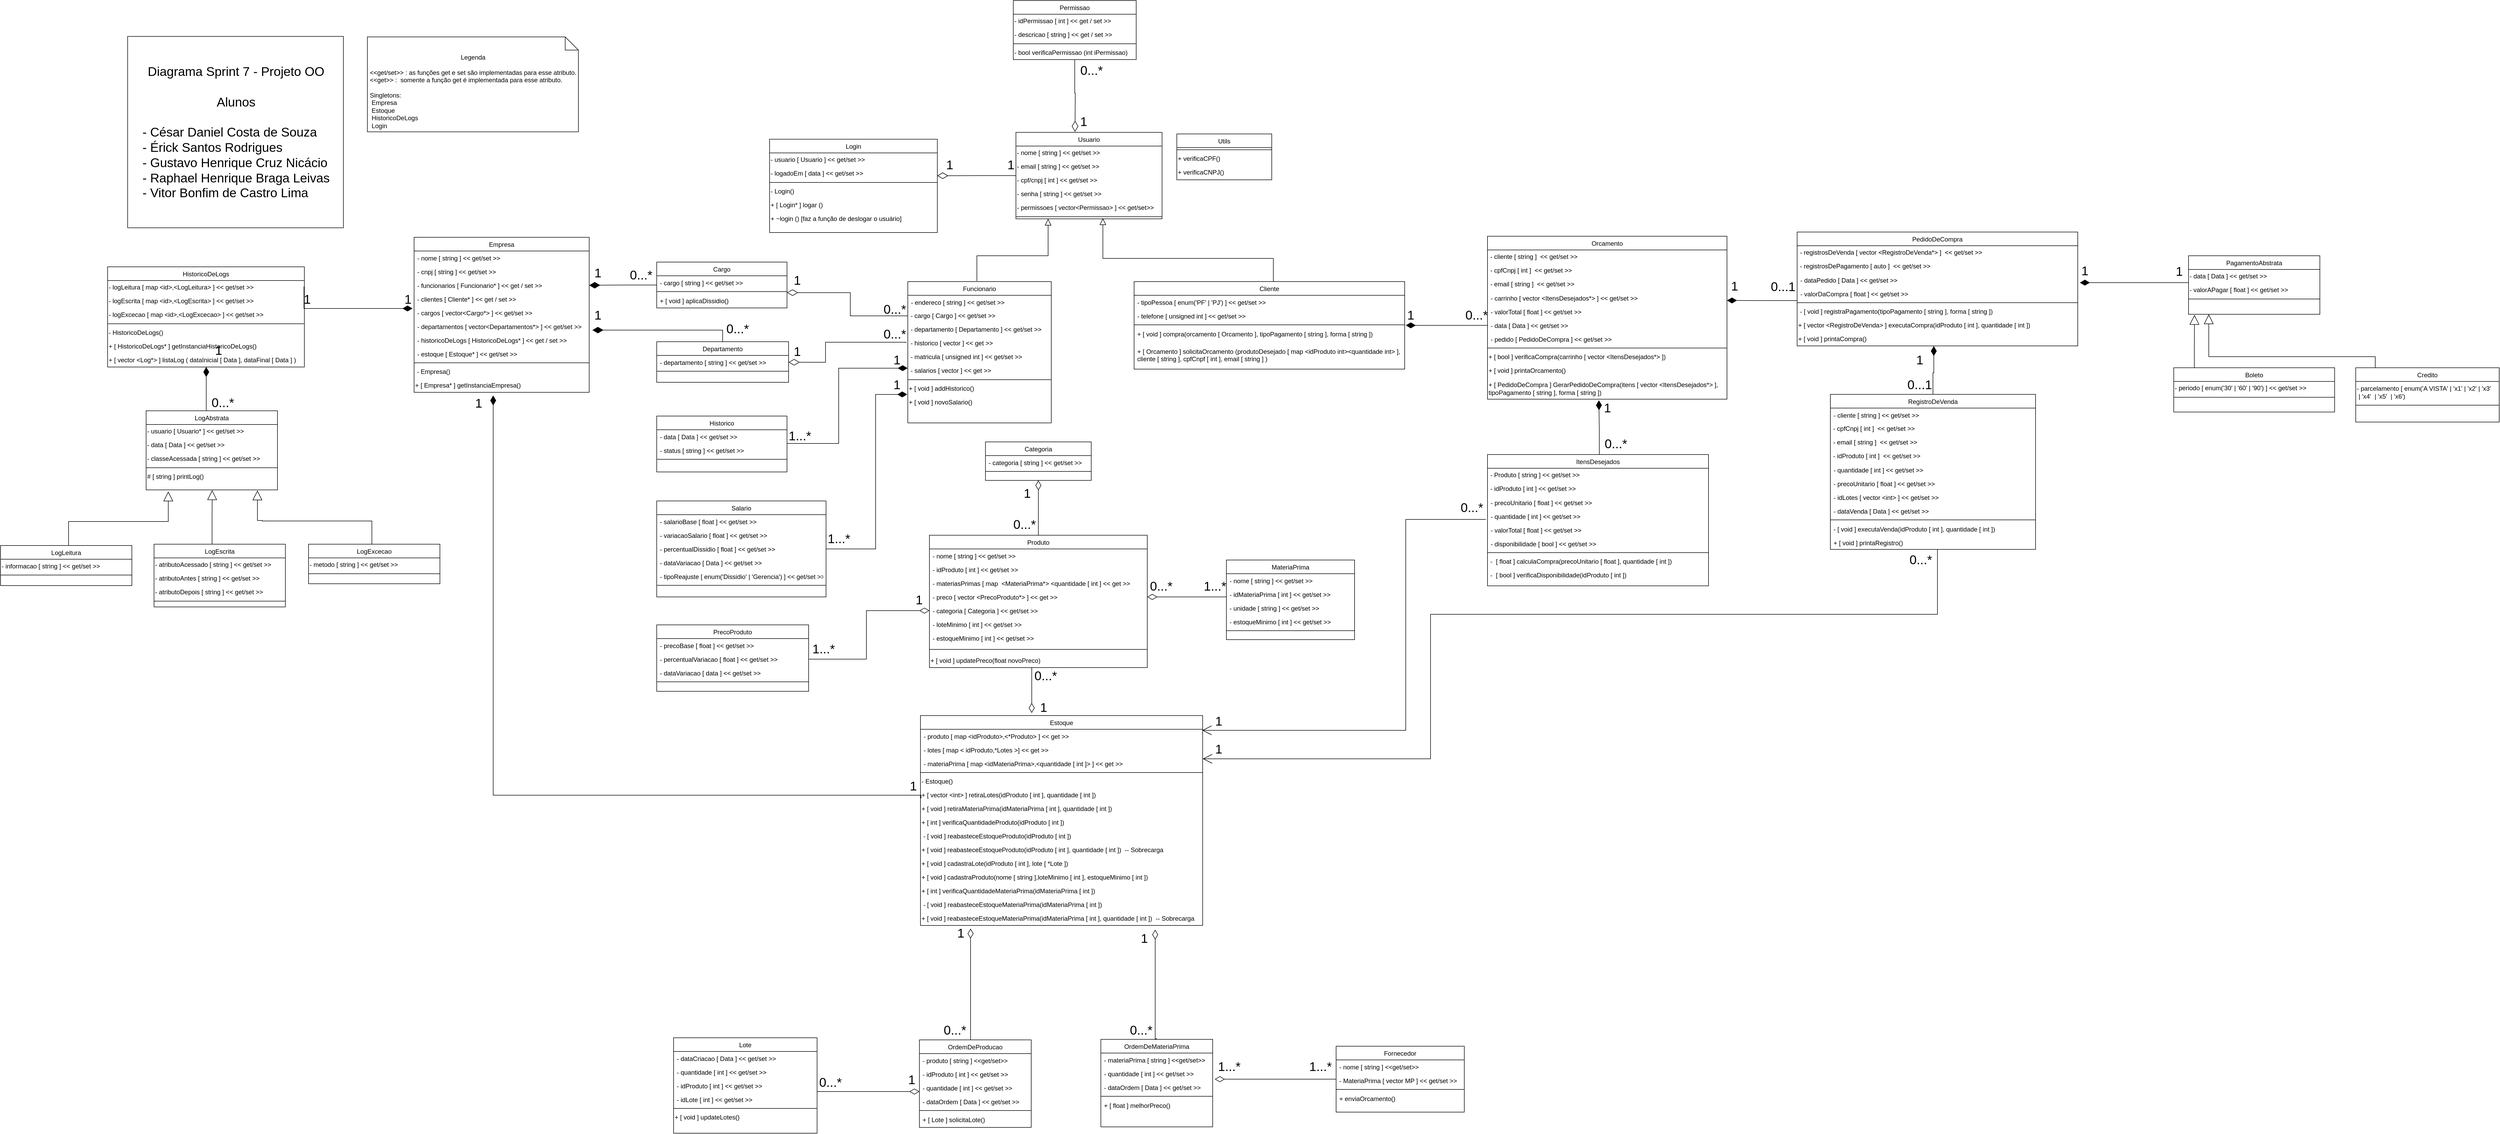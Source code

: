 <mxfile version="20.5.3" type="github">
  <diagram id="LnakwKp7Q2fhomEW0Q4i" name="Page-1">
    <mxGraphModel dx="868" dy="850" grid="0" gridSize="10" guides="1" tooltips="1" connect="1" arrows="1" fold="1" page="0" pageScale="1" pageWidth="850" pageHeight="1100" math="0" shadow="0">
      <root>
        <mxCell id="0" />
        <mxCell id="1" parent="0" />
        <mxCell id="G2CM9ZHuS_VSogmRqTbu-1" style="edgeStyle=orthogonalEdgeStyle;rounded=0;orthogonalLoop=1;jettySize=auto;html=1;endArrow=diamondThin;endFill=0;endSize=18;entryX=0.999;entryY=0.664;entryDx=0;entryDy=0;entryPerimeter=0;" parent="1" source="G2CM9ZHuS_VSogmRqTbu-2" target="G2CM9ZHuS_VSogmRqTbu-142" edge="1">
          <mxGeometry relative="1" as="geometry">
            <Array as="points" />
          </mxGeometry>
        </mxCell>
        <mxCell id="G2CM9ZHuS_VSogmRqTbu-2" value="Usuario" style="swimlane;fontStyle=0;align=center;verticalAlign=top;childLayout=stackLayout;horizontal=1;startSize=26;horizontalStack=0;resizeParent=1;resizeLast=0;collapsible=1;marginBottom=0;rounded=0;shadow=0;strokeWidth=1;" parent="1" vertex="1">
          <mxGeometry x="2041" y="246" width="277" height="164" as="geometry">
            <mxRectangle x="230" y="140" width="160" height="26" as="alternateBounds" />
          </mxGeometry>
        </mxCell>
        <mxCell id="G2CM9ZHuS_VSogmRqTbu-3" value="- nome [ string ]&amp;nbsp;&amp;lt;&amp;lt; get/set &amp;gt;&amp;gt;" style="text;html=1;resizable=0;autosize=1;align=left;verticalAlign=middle;points=[];fillColor=none;strokeColor=none;rounded=0;" parent="G2CM9ZHuS_VSogmRqTbu-2" vertex="1">
          <mxGeometry y="26" width="277" height="26" as="geometry" />
        </mxCell>
        <mxCell id="G2CM9ZHuS_VSogmRqTbu-4" value="- email [ string ] &amp;lt;&amp;lt; get/set &amp;gt;&amp;gt;" style="text;html=1;resizable=0;autosize=1;align=left;verticalAlign=middle;points=[];fillColor=none;strokeColor=none;rounded=0;" parent="G2CM9ZHuS_VSogmRqTbu-2" vertex="1">
          <mxGeometry y="52" width="277" height="26" as="geometry" />
        </mxCell>
        <mxCell id="G2CM9ZHuS_VSogmRqTbu-5" value="- cpf/cnpj [ int ] &amp;lt;&amp;lt; get/set &amp;gt;&amp;gt;" style="text;html=1;resizable=0;autosize=1;align=left;verticalAlign=middle;points=[];fillColor=none;strokeColor=none;rounded=0;" parent="G2CM9ZHuS_VSogmRqTbu-2" vertex="1">
          <mxGeometry y="78" width="277" height="26" as="geometry" />
        </mxCell>
        <mxCell id="G2CM9ZHuS_VSogmRqTbu-6" value="- senha [ string ] &amp;lt;&amp;lt; get/set &amp;gt;&amp;gt;" style="text;html=1;resizable=0;autosize=1;align=left;verticalAlign=middle;points=[];fillColor=none;strokeColor=none;rounded=0;" parent="G2CM9ZHuS_VSogmRqTbu-2" vertex="1">
          <mxGeometry y="104" width="277" height="26" as="geometry" />
        </mxCell>
        <mxCell id="G2CM9ZHuS_VSogmRqTbu-7" value="- permissoes [ vector&amp;lt;Permissao&amp;gt; ] &amp;lt;&amp;lt; get/set&amp;gt;&amp;gt;" style="text;html=1;resizable=0;autosize=1;align=left;verticalAlign=middle;points=[];fillColor=none;strokeColor=none;rounded=0;" parent="G2CM9ZHuS_VSogmRqTbu-2" vertex="1">
          <mxGeometry y="130" width="277" height="26" as="geometry" />
        </mxCell>
        <mxCell id="G2CM9ZHuS_VSogmRqTbu-8" value="" style="line;html=1;strokeWidth=1;align=left;verticalAlign=middle;spacingTop=-1;spacingLeft=3;spacingRight=3;rotatable=0;labelPosition=right;points=[];portConstraint=eastwest;" parent="G2CM9ZHuS_VSogmRqTbu-2" vertex="1">
          <mxGeometry y="156" width="277" height="8" as="geometry" />
        </mxCell>
        <mxCell id="G2CM9ZHuS_VSogmRqTbu-9" value="Funcionario" style="swimlane;fontStyle=0;align=center;verticalAlign=top;childLayout=stackLayout;horizontal=1;startSize=26;horizontalStack=0;resizeParent=1;resizeLast=0;collapsible=1;marginBottom=0;rounded=0;shadow=0;strokeWidth=1;" parent="1" vertex="1">
          <mxGeometry x="1836" y="529" width="272" height="268" as="geometry">
            <mxRectangle x="130" y="380" width="160" height="26" as="alternateBounds" />
          </mxGeometry>
        </mxCell>
        <mxCell id="G2CM9ZHuS_VSogmRqTbu-10" value="- endereco [ string ] &lt;&lt; get/set &gt;&gt;" style="text;align=left;verticalAlign=top;spacingLeft=4;spacingRight=4;overflow=hidden;rotatable=0;points=[[0,0.5],[1,0.5]];portConstraint=eastwest;rounded=0;shadow=0;html=0;fillColor=none;" parent="G2CM9ZHuS_VSogmRqTbu-9" vertex="1">
          <mxGeometry y="26" width="272" height="26" as="geometry" />
        </mxCell>
        <mxCell id="G2CM9ZHuS_VSogmRqTbu-11" value="&amp;nbsp;- cargo [ Cargo ] &amp;lt;&amp;lt; get/set &amp;gt;&amp;gt;" style="text;html=1;resizable=0;autosize=1;align=left;verticalAlign=middle;points=[];fillColor=none;strokeColor=none;rounded=0;" parent="G2CM9ZHuS_VSogmRqTbu-9" vertex="1">
          <mxGeometry y="52" width="272" height="26" as="geometry" />
        </mxCell>
        <mxCell id="G2CM9ZHuS_VSogmRqTbu-12" value="&amp;nbsp;- departamento [ Departamento ] &amp;lt;&amp;lt; get/set &amp;gt;&amp;gt;" style="text;html=1;resizable=0;autosize=1;align=left;verticalAlign=middle;points=[];fillColor=none;strokeColor=none;rounded=0;" parent="G2CM9ZHuS_VSogmRqTbu-9" vertex="1">
          <mxGeometry y="78" width="272" height="26" as="geometry" />
        </mxCell>
        <mxCell id="G2CM9ZHuS_VSogmRqTbu-13" value="&amp;nbsp;- historico [ vector ] &amp;lt;&amp;lt; get &amp;gt;&amp;gt;" style="text;html=1;resizable=0;autosize=1;align=left;verticalAlign=middle;points=[];fillColor=none;strokeColor=none;rounded=0;" parent="G2CM9ZHuS_VSogmRqTbu-9" vertex="1">
          <mxGeometry y="104" width="272" height="26" as="geometry" />
        </mxCell>
        <mxCell id="G2CM9ZHuS_VSogmRqTbu-14" value="&amp;nbsp;- matricula [ unsigned int ] &amp;lt;&amp;lt; get/set &amp;gt;&amp;gt;" style="text;html=1;resizable=0;autosize=1;align=left;verticalAlign=middle;points=[];fillColor=none;strokeColor=none;rounded=0;" parent="G2CM9ZHuS_VSogmRqTbu-9" vertex="1">
          <mxGeometry y="130" width="272" height="26" as="geometry" />
        </mxCell>
        <mxCell id="G2CM9ZHuS_VSogmRqTbu-15" value="&amp;nbsp;- salarios [ vector ] &amp;lt;&amp;lt; get &amp;gt;&amp;gt;" style="text;html=1;resizable=0;autosize=1;align=left;verticalAlign=middle;points=[];fillColor=none;strokeColor=none;rounded=0;" parent="G2CM9ZHuS_VSogmRqTbu-9" vertex="1">
          <mxGeometry y="156" width="272" height="26" as="geometry" />
        </mxCell>
        <mxCell id="G2CM9ZHuS_VSogmRqTbu-16" value="" style="line;html=1;strokeWidth=1;align=left;verticalAlign=middle;spacingTop=-1;spacingLeft=3;spacingRight=3;rotatable=0;labelPosition=right;points=[];portConstraint=eastwest;" parent="G2CM9ZHuS_VSogmRqTbu-9" vertex="1">
          <mxGeometry y="182" width="272" height="8" as="geometry" />
        </mxCell>
        <mxCell id="G2CM9ZHuS_VSogmRqTbu-17" value="+ [ void ] addHistorico()" style="text;html=1;resizable=0;autosize=1;align=left;verticalAlign=middle;points=[];fillColor=none;strokeColor=none;rounded=0;" parent="G2CM9ZHuS_VSogmRqTbu-9" vertex="1">
          <mxGeometry y="190" width="272" height="26" as="geometry" />
        </mxCell>
        <mxCell id="G2CM9ZHuS_VSogmRqTbu-18" value="+ [ void ] novoSalario()" style="text;html=1;resizable=0;autosize=1;align=left;verticalAlign=middle;points=[];fillColor=none;strokeColor=none;rounded=0;" parent="G2CM9ZHuS_VSogmRqTbu-9" vertex="1">
          <mxGeometry y="216" width="272" height="26" as="geometry" />
        </mxCell>
        <mxCell id="G2CM9ZHuS_VSogmRqTbu-19" value="" style="endArrow=block;endSize=10;endFill=0;shadow=0;strokeWidth=1;rounded=0;edgeStyle=elbowEdgeStyle;elbow=vertical;" parent="1" target="G2CM9ZHuS_VSogmRqTbu-2" edge="1">
          <mxGeometry width="160" relative="1" as="geometry">
            <mxPoint x="1967" y="528" as="sourcePoint" />
            <mxPoint x="1927" y="510" as="targetPoint" />
            <Array as="points">
              <mxPoint x="2102" y="480" />
              <mxPoint x="2102" y="489" />
              <mxPoint x="1950" y="598" />
              <mxPoint x="1883" y="598" />
              <mxPoint x="1993" y="522" />
              <mxPoint x="1885" y="663" />
              <mxPoint x="1953" y="643" />
              <mxPoint x="1880" y="684" />
              <mxPoint x="1917" y="670" />
              <mxPoint x="1951" y="628" />
              <mxPoint x="2035" y="593" />
              <mxPoint x="2048" y="601" />
            </Array>
          </mxGeometry>
        </mxCell>
        <mxCell id="G2CM9ZHuS_VSogmRqTbu-20" value="Cliente" style="swimlane;fontStyle=0;align=center;verticalAlign=top;childLayout=stackLayout;horizontal=1;startSize=26;horizontalStack=0;resizeParent=1;resizeLast=0;collapsible=1;marginBottom=0;rounded=0;shadow=0;strokeWidth=1;" parent="1" vertex="1">
          <mxGeometry x="2265" y="529" width="513" height="166" as="geometry">
            <mxRectangle x="340" y="380" width="170" height="26" as="alternateBounds" />
          </mxGeometry>
        </mxCell>
        <mxCell id="G2CM9ZHuS_VSogmRqTbu-21" value="- tipoPessoa [ enum(&#39;PF&#39; | &#39;PJ&#39;) ] &lt;&lt; get/set &gt;&gt;" style="text;align=left;verticalAlign=top;spacingLeft=4;spacingRight=4;overflow=hidden;rotatable=0;points=[[0,0.5],[1,0.5]];portConstraint=eastwest;" parent="G2CM9ZHuS_VSogmRqTbu-20" vertex="1">
          <mxGeometry y="26" width="513" height="26" as="geometry" />
        </mxCell>
        <mxCell id="G2CM9ZHuS_VSogmRqTbu-22" value="- telefone [ unsigned int ] &lt;&lt; get/set &gt;&gt;" style="text;align=left;verticalAlign=top;spacingLeft=4;spacingRight=4;overflow=hidden;rotatable=0;points=[[0,0.5],[1,0.5]];portConstraint=eastwest;rounded=0;shadow=0;html=0;" parent="G2CM9ZHuS_VSogmRqTbu-20" vertex="1">
          <mxGeometry y="52" width="513" height="26" as="geometry" />
        </mxCell>
        <mxCell id="G2CM9ZHuS_VSogmRqTbu-23" value="" style="line;html=1;strokeWidth=1;align=left;verticalAlign=middle;spacingTop=-1;spacingLeft=3;spacingRight=3;rotatable=0;labelPosition=right;points=[];portConstraint=eastwest;" parent="G2CM9ZHuS_VSogmRqTbu-20" vertex="1">
          <mxGeometry y="78" width="513" height="8" as="geometry" />
        </mxCell>
        <mxCell id="G2CM9ZHuS_VSogmRqTbu-24" value="+ [ void ] compra(orcamento [ Orcamento ], tipoPagamento [ string ], forma [ string ])" style="text;align=left;verticalAlign=top;spacingLeft=4;spacingRight=4;overflow=hidden;rotatable=0;points=[[0,0.5],[1,0.5]];portConstraint=eastwest;rounded=0;shadow=0;html=0;" parent="G2CM9ZHuS_VSogmRqTbu-20" vertex="1">
          <mxGeometry y="86" width="513" height="33" as="geometry" />
        </mxCell>
        <mxCell id="G2CM9ZHuS_VSogmRqTbu-25" value="+ [ Orcamento ] solicitaOrcamento (produtoDesejado [ map &lt;idProduto int&gt;&lt;quantidade int&gt; ],&#xa;cliente [ string ], cpfCnpf [ int ], email [ string ] )" style="text;align=left;verticalAlign=top;spacingLeft=4;spacingRight=4;overflow=hidden;rotatable=0;points=[[0,0.5],[1,0.5]];portConstraint=eastwest;rounded=0;shadow=0;html=0;" parent="G2CM9ZHuS_VSogmRqTbu-20" vertex="1">
          <mxGeometry y="119" width="513" height="34" as="geometry" />
        </mxCell>
        <mxCell id="G2CM9ZHuS_VSogmRqTbu-26" value="" style="endArrow=block;endSize=10;endFill=0;shadow=0;strokeWidth=1;rounded=0;edgeStyle=elbowEdgeStyle;elbow=vertical;entryX=0.595;entryY=0.875;entryDx=0;entryDy=0;entryPerimeter=0;" parent="1" source="G2CM9ZHuS_VSogmRqTbu-20" target="G2CM9ZHuS_VSogmRqTbu-8" edge="1">
          <mxGeometry width="160" relative="1" as="geometry">
            <mxPoint x="1937" y="680" as="sourcePoint" />
            <mxPoint x="2208" y="418" as="targetPoint" />
            <Array as="points">
              <mxPoint x="2529" y="485" />
              <mxPoint x="2293" y="480" />
              <mxPoint x="2300" y="474" />
              <mxPoint x="2309" y="500" />
              <mxPoint x="2245" y="483" />
              <mxPoint x="2246" y="550" />
              <mxPoint x="2184" y="554" />
              <mxPoint x="2161" y="597" />
              <mxPoint x="2107" y="550" />
              <mxPoint x="2197" y="665" />
              <mxPoint x="2158" y="643" />
            </Array>
          </mxGeometry>
        </mxCell>
        <mxCell id="G2CM9ZHuS_VSogmRqTbu-27" value="Utils" style="swimlane;fontStyle=0;align=center;verticalAlign=top;childLayout=stackLayout;horizontal=1;startSize=26;horizontalStack=0;resizeParent=1;resizeLast=0;collapsible=1;marginBottom=0;rounded=0;shadow=0;strokeWidth=1;" parent="1" vertex="1">
          <mxGeometry x="2346" y="249" width="180" height="87" as="geometry">
            <mxRectangle x="340" y="380" width="170" height="26" as="alternateBounds" />
          </mxGeometry>
        </mxCell>
        <mxCell id="G2CM9ZHuS_VSogmRqTbu-28" value="" style="line;html=1;strokeWidth=1;align=left;verticalAlign=middle;spacingTop=-1;spacingLeft=3;spacingRight=3;rotatable=0;labelPosition=right;points=[];portConstraint=eastwest;" parent="G2CM9ZHuS_VSogmRqTbu-27" vertex="1">
          <mxGeometry y="26" width="180" height="8" as="geometry" />
        </mxCell>
        <mxCell id="G2CM9ZHuS_VSogmRqTbu-29" value="+ verificaCPF()" style="text;html=1;resizable=0;autosize=1;align=left;verticalAlign=middle;points=[];fillColor=none;strokeColor=none;rounded=0;" parent="G2CM9ZHuS_VSogmRqTbu-27" vertex="1">
          <mxGeometry y="34" width="180" height="26" as="geometry" />
        </mxCell>
        <mxCell id="G2CM9ZHuS_VSogmRqTbu-30" value="+ verificaCNPJ()" style="text;html=1;resizable=0;autosize=1;align=left;verticalAlign=middle;points=[];fillColor=none;strokeColor=none;rounded=0;" parent="G2CM9ZHuS_VSogmRqTbu-27" vertex="1">
          <mxGeometry y="60" width="180" height="26" as="geometry" />
        </mxCell>
        <mxCell id="G2CM9ZHuS_VSogmRqTbu-31" style="edgeStyle=orthogonalEdgeStyle;rounded=0;orthogonalLoop=1;jettySize=auto;html=1;entryX=1;entryY=0.5;entryDx=0;entryDy=0;endArrow=diamondThin;endFill=1;endSize=18;" parent="1" source="G2CM9ZHuS_VSogmRqTbu-32" target="ZAHIw_BACBg13SFvlBzE-1" edge="1">
          <mxGeometry relative="1" as="geometry" />
        </mxCell>
        <mxCell id="G2CM9ZHuS_VSogmRqTbu-32" value="Cargo" style="swimlane;fontStyle=0;align=center;verticalAlign=top;childLayout=stackLayout;horizontal=1;startSize=26;horizontalStack=0;resizeParent=1;resizeLast=0;collapsible=1;marginBottom=0;rounded=0;shadow=0;strokeWidth=1;" parent="1" vertex="1">
          <mxGeometry x="1360" y="492" width="247" height="87" as="geometry">
            <mxRectangle x="550" y="140" width="160" height="26" as="alternateBounds" />
          </mxGeometry>
        </mxCell>
        <mxCell id="G2CM9ZHuS_VSogmRqTbu-33" value="- cargo [ string ] &lt;&lt; get/set &gt;&gt;" style="text;align=left;verticalAlign=top;spacingLeft=4;spacingRight=4;overflow=hidden;rotatable=0;points=[[0,0.5],[1,0.5]];portConstraint=eastwest;" parent="G2CM9ZHuS_VSogmRqTbu-32" vertex="1">
          <mxGeometry y="26" width="247" height="26" as="geometry" />
        </mxCell>
        <mxCell id="G2CM9ZHuS_VSogmRqTbu-34" value="" style="line;html=1;strokeWidth=1;align=left;verticalAlign=middle;spacingTop=-1;spacingLeft=3;spacingRight=3;rotatable=0;labelPosition=right;points=[];portConstraint=eastwest;" parent="G2CM9ZHuS_VSogmRqTbu-32" vertex="1">
          <mxGeometry y="52" width="247" height="8" as="geometry" />
        </mxCell>
        <mxCell id="G2CM9ZHuS_VSogmRqTbu-35" value="+ [ void ] aplicaDissidio()" style="text;align=left;verticalAlign=top;spacingLeft=4;spacingRight=4;overflow=hidden;rotatable=0;points=[[0,0.5],[1,0.5]];portConstraint=eastwest;" parent="G2CM9ZHuS_VSogmRqTbu-32" vertex="1">
          <mxGeometry y="60" width="247" height="26" as="geometry" />
        </mxCell>
        <mxCell id="G2CM9ZHuS_VSogmRqTbu-36" style="edgeStyle=orthogonalEdgeStyle;rounded=0;orthogonalLoop=1;jettySize=auto;html=1;endArrow=diamondThin;endFill=1;endSize=18;" parent="1" source="G2CM9ZHuS_VSogmRqTbu-37" edge="1">
          <mxGeometry relative="1" as="geometry">
            <Array as="points">
              <mxPoint x="1485" y="621" />
            </Array>
            <mxPoint x="1238" y="621" as="targetPoint" />
          </mxGeometry>
        </mxCell>
        <mxCell id="G2CM9ZHuS_VSogmRqTbu-37" value="Departamento" style="swimlane;fontStyle=0;align=center;verticalAlign=top;childLayout=stackLayout;horizontal=1;startSize=26;horizontalStack=0;resizeParent=1;resizeLast=0;collapsible=1;marginBottom=0;rounded=0;shadow=0;strokeWidth=1;" parent="1" vertex="1">
          <mxGeometry x="1360" y="643" width="250" height="77" as="geometry">
            <mxRectangle x="550" y="140" width="160" height="26" as="alternateBounds" />
          </mxGeometry>
        </mxCell>
        <mxCell id="G2CM9ZHuS_VSogmRqTbu-38" value="- departamento [ string ] &lt;&lt; get/set &gt;&gt;" style="text;align=left;verticalAlign=top;spacingLeft=4;spacingRight=4;overflow=hidden;rotatable=0;points=[[0,0.5],[1,0.5]];portConstraint=eastwest;" parent="G2CM9ZHuS_VSogmRqTbu-37" vertex="1">
          <mxGeometry y="26" width="250" height="26" as="geometry" />
        </mxCell>
        <mxCell id="G2CM9ZHuS_VSogmRqTbu-39" value="" style="line;html=1;strokeWidth=1;align=left;verticalAlign=middle;spacingTop=-1;spacingLeft=3;spacingRight=3;rotatable=0;labelPosition=right;points=[];portConstraint=eastwest;" parent="G2CM9ZHuS_VSogmRqTbu-37" vertex="1">
          <mxGeometry y="52" width="250" height="8" as="geometry" />
        </mxCell>
        <mxCell id="G2CM9ZHuS_VSogmRqTbu-40" value="Historico" style="swimlane;fontStyle=0;align=center;verticalAlign=top;childLayout=stackLayout;horizontal=1;startSize=26;horizontalStack=0;resizeParent=1;resizeLast=0;collapsible=1;marginBottom=0;rounded=0;shadow=0;strokeWidth=1;" parent="1" vertex="1">
          <mxGeometry x="1360" y="784" width="247" height="106" as="geometry">
            <mxRectangle x="550" y="140" width="160" height="26" as="alternateBounds" />
          </mxGeometry>
        </mxCell>
        <mxCell id="G2CM9ZHuS_VSogmRqTbu-41" value="- data [ Data ] &lt;&lt; get/set &gt;&gt;" style="text;align=left;verticalAlign=top;spacingLeft=4;spacingRight=4;overflow=hidden;rotatable=0;points=[[0,0.5],[1,0.5]];portConstraint=eastwest;rounded=0;shadow=0;html=0;" parent="G2CM9ZHuS_VSogmRqTbu-40" vertex="1">
          <mxGeometry y="26" width="247" height="26" as="geometry" />
        </mxCell>
        <mxCell id="G2CM9ZHuS_VSogmRqTbu-42" value="- status [ string ] &lt;&lt; get/set &gt;&gt;" style="text;align=left;verticalAlign=top;spacingLeft=4;spacingRight=4;overflow=hidden;rotatable=0;points=[[0,0.5],[1,0.5]];portConstraint=eastwest;rounded=0;shadow=0;html=0;" parent="G2CM9ZHuS_VSogmRqTbu-40" vertex="1">
          <mxGeometry y="52" width="247" height="26" as="geometry" />
        </mxCell>
        <mxCell id="G2CM9ZHuS_VSogmRqTbu-43" value="" style="line;html=1;strokeWidth=1;align=left;verticalAlign=middle;spacingTop=-1;spacingLeft=3;spacingRight=3;rotatable=0;labelPosition=right;points=[];portConstraint=eastwest;" parent="G2CM9ZHuS_VSogmRqTbu-40" vertex="1">
          <mxGeometry y="78" width="247" height="8" as="geometry" />
        </mxCell>
        <mxCell id="G2CM9ZHuS_VSogmRqTbu-44" value="Salario" style="swimlane;fontStyle=0;align=center;verticalAlign=top;childLayout=stackLayout;horizontal=1;startSize=26;horizontalStack=0;resizeParent=1;resizeLast=0;collapsible=1;marginBottom=0;rounded=0;shadow=0;strokeWidth=1;" parent="1" vertex="1">
          <mxGeometry x="1360" y="945" width="321" height="182" as="geometry">
            <mxRectangle x="340" y="380" width="170" height="26" as="alternateBounds" />
          </mxGeometry>
        </mxCell>
        <mxCell id="G2CM9ZHuS_VSogmRqTbu-45" value="- salarioBase [ float ] &lt;&lt; get/set &gt;&gt;" style="text;align=left;verticalAlign=top;spacingLeft=4;spacingRight=4;overflow=hidden;rotatable=0;points=[[0,0.5],[1,0.5]];portConstraint=eastwest;" parent="G2CM9ZHuS_VSogmRqTbu-44" vertex="1">
          <mxGeometry y="26" width="321" height="26" as="geometry" />
        </mxCell>
        <mxCell id="G2CM9ZHuS_VSogmRqTbu-46" value="- variacaoSalario [ float ] &lt;&lt; get/set &gt;&gt;" style="text;align=left;verticalAlign=top;spacingLeft=4;spacingRight=4;overflow=hidden;rotatable=0;points=[[0,0.5],[1,0.5]];portConstraint=eastwest;rounded=0;shadow=0;html=0;" parent="G2CM9ZHuS_VSogmRqTbu-44" vertex="1">
          <mxGeometry y="52" width="321" height="26" as="geometry" />
        </mxCell>
        <mxCell id="G2CM9ZHuS_VSogmRqTbu-47" value="- percentualDissidio [ float ] &lt;&lt; get/set &gt;&gt;" style="text;align=left;verticalAlign=top;spacingLeft=4;spacingRight=4;overflow=hidden;rotatable=0;points=[[0,0.5],[1,0.5]];portConstraint=eastwest;rounded=0;shadow=0;html=0;" parent="G2CM9ZHuS_VSogmRqTbu-44" vertex="1">
          <mxGeometry y="78" width="321" height="26" as="geometry" />
        </mxCell>
        <mxCell id="G2CM9ZHuS_VSogmRqTbu-48" value="- dataVariacao [ Data ] &lt;&lt; get/set &gt;&gt;" style="text;align=left;verticalAlign=top;spacingLeft=4;spacingRight=4;overflow=hidden;rotatable=0;points=[[0,0.5],[1,0.5]];portConstraint=eastwest;rounded=0;shadow=0;html=0;" parent="G2CM9ZHuS_VSogmRqTbu-44" vertex="1">
          <mxGeometry y="104" width="321" height="26" as="geometry" />
        </mxCell>
        <mxCell id="G2CM9ZHuS_VSogmRqTbu-49" value="- tipoReajuste [ enum(&#39;Dissidio&#39; | &#39;Gerencia&#39;) ] &lt;&lt; get/set &gt;&gt;" style="text;align=left;verticalAlign=top;spacingLeft=4;spacingRight=4;overflow=hidden;rotatable=0;points=[[0,0.5],[1,0.5]];portConstraint=eastwest;rounded=0;shadow=0;html=0;" parent="G2CM9ZHuS_VSogmRqTbu-44" vertex="1">
          <mxGeometry y="130" width="321" height="26" as="geometry" />
        </mxCell>
        <mxCell id="G2CM9ZHuS_VSogmRqTbu-50" value="" style="line;html=1;strokeWidth=1;align=left;verticalAlign=middle;spacingTop=-1;spacingLeft=3;spacingRight=3;rotatable=0;labelPosition=right;points=[];portConstraint=eastwest;" parent="G2CM9ZHuS_VSogmRqTbu-44" vertex="1">
          <mxGeometry y="156" width="321" height="8" as="geometry" />
        </mxCell>
        <mxCell id="G2CM9ZHuS_VSogmRqTbu-51" style="edgeStyle=orthogonalEdgeStyle;rounded=0;orthogonalLoop=1;jettySize=auto;html=1;endArrow=diamondThin;endFill=0;startSize=6;endSize=18;" parent="1" source="G2CM9ZHuS_VSogmRqTbu-11" edge="1">
          <mxGeometry relative="1" as="geometry">
            <mxPoint x="1607" y="550" as="targetPoint" />
            <Array as="points">
              <mxPoint x="1727" y="594" />
              <mxPoint x="1727" y="550" />
            </Array>
          </mxGeometry>
        </mxCell>
        <mxCell id="G2CM9ZHuS_VSogmRqTbu-52" style="edgeStyle=orthogonalEdgeStyle;rounded=0;orthogonalLoop=1;jettySize=auto;html=1;endArrow=diamondThin;endFill=0;startSize=6;endSize=18;exitX=-0.013;exitY=0.476;exitDx=0;exitDy=0;exitPerimeter=0;entryX=1;entryY=0.5;entryDx=0;entryDy=0;" parent="1" source="G2CM9ZHuS_VSogmRqTbu-13" target="G2CM9ZHuS_VSogmRqTbu-38" edge="1">
          <mxGeometry relative="1" as="geometry">
            <Array as="points">
              <mxPoint x="1833" y="644" />
              <mxPoint x="1680" y="644" />
              <mxPoint x="1680" y="682" />
            </Array>
            <mxPoint x="1779" y="640" as="sourcePoint" />
            <mxPoint x="1669" y="649" as="targetPoint" />
          </mxGeometry>
        </mxCell>
        <mxCell id="G2CM9ZHuS_VSogmRqTbu-53" style="edgeStyle=orthogonalEdgeStyle;rounded=0;orthogonalLoop=1;jettySize=auto;html=1;endArrow=none;endFill=0;startSize=16;endSize=18;exitX=-0.001;exitY=0.316;exitDx=0;exitDy=0;exitPerimeter=0;startArrow=diamondThin;startFill=1;" parent="1" source="G2CM9ZHuS_VSogmRqTbu-15" edge="1">
          <mxGeometry relative="1" as="geometry">
            <Array as="points">
              <mxPoint x="1705" y="693" />
              <mxPoint x="1705" y="836" />
            </Array>
            <mxPoint x="1782" y="784" as="sourcePoint" />
            <mxPoint x="1607" y="834" as="targetPoint" />
          </mxGeometry>
        </mxCell>
        <mxCell id="G2CM9ZHuS_VSogmRqTbu-54" style="edgeStyle=orthogonalEdgeStyle;rounded=0;orthogonalLoop=1;jettySize=auto;html=1;endArrow=none;endFill=0;startSize=16;endSize=18;entryX=1;entryY=0.5;entryDx=0;entryDy=0;startArrow=diamondThin;startFill=1;" parent="1" target="G2CM9ZHuS_VSogmRqTbu-47" edge="1">
          <mxGeometry relative="1" as="geometry">
            <Array as="points">
              <mxPoint x="1775" y="743" />
              <mxPoint x="1775" y="1036" />
            </Array>
            <mxPoint x="1835" y="743" as="sourcePoint" />
            <mxPoint x="1766" y="1017" as="targetPoint" />
          </mxGeometry>
        </mxCell>
        <mxCell id="G2CM9ZHuS_VSogmRqTbu-55" value="1" style="text;html=1;resizable=0;autosize=1;align=center;verticalAlign=middle;points=[];fillColor=none;strokeColor=none;rounded=0;fontSize=24;" parent="1" vertex="1">
          <mxGeometry x="1610" y="506" width="31" height="41" as="geometry" />
        </mxCell>
        <mxCell id="G2CM9ZHuS_VSogmRqTbu-56" value="0...*" style="text;html=1;resizable=0;autosize=1;align=center;verticalAlign=middle;points=[];fillColor=none;strokeColor=none;rounded=0;fontSize=24;" parent="1" vertex="1">
          <mxGeometry x="1780" y="561" width="61" height="41" as="geometry" />
        </mxCell>
        <mxCell id="G2CM9ZHuS_VSogmRqTbu-57" value="1" style="text;html=1;resizable=0;autosize=1;align=center;verticalAlign=middle;points=[];fillColor=none;strokeColor=none;rounded=0;fontSize=24;" parent="1" vertex="1">
          <mxGeometry x="1799" y="657" width="31" height="41" as="geometry" />
        </mxCell>
        <mxCell id="G2CM9ZHuS_VSogmRqTbu-58" value="0...*" style="text;html=1;resizable=0;autosize=1;align=center;verticalAlign=middle;points=[];fillColor=none;strokeColor=none;rounded=0;fontSize=24;" parent="1" vertex="1">
          <mxGeometry x="1780" y="608" width="61" height="41" as="geometry" />
        </mxCell>
        <mxCell id="G2CM9ZHuS_VSogmRqTbu-59" value="1...*" style="text;html=1;resizable=0;autosize=1;align=center;verticalAlign=middle;points=[];fillColor=none;strokeColor=none;rounded=0;fontSize=24;" parent="1" vertex="1">
          <mxGeometry x="1600" y="801.86" width="61" height="41" as="geometry" />
        </mxCell>
        <mxCell id="G2CM9ZHuS_VSogmRqTbu-60" value="1" style="text;html=1;resizable=0;autosize=1;align=center;verticalAlign=middle;points=[];fillColor=none;strokeColor=none;rounded=0;fontSize=24;" parent="1" vertex="1">
          <mxGeometry x="1610" y="641.5" width="31" height="41" as="geometry" />
        </mxCell>
        <mxCell id="G2CM9ZHuS_VSogmRqTbu-61" value="1" style="text;html=1;resizable=0;autosize=1;align=center;verticalAlign=middle;points=[];fillColor=none;strokeColor=none;rounded=0;fontSize=24;" parent="1" vertex="1">
          <mxGeometry x="1799" y="704" width="31" height="41" as="geometry" />
        </mxCell>
        <mxCell id="G2CM9ZHuS_VSogmRqTbu-62" value="1...*" style="text;html=1;resizable=0;autosize=1;align=center;verticalAlign=middle;points=[];fillColor=none;strokeColor=none;rounded=0;fontSize=24;" parent="1" vertex="1">
          <mxGeometry x="1674" y="996" width="61" height="41" as="geometry" />
        </mxCell>
        <mxCell id="G2CM9ZHuS_VSogmRqTbu-63" value="&lt;div style=&quot;&quot;&gt;&lt;span style=&quot;&quot;&gt;&lt;br&gt;&lt;/span&gt;&lt;/div&gt;&lt;div style=&quot;&quot;&gt;&lt;span style=&quot;&quot;&gt;Diagrama Sprint 7 - Projeto OO&lt;br&gt;&lt;br&gt;&lt;/span&gt;&lt;/div&gt;&lt;div style=&quot;&quot;&gt;&lt;span style=&quot;&quot;&gt;Alunos&lt;/span&gt;&lt;/div&gt;&lt;div style=&quot;&quot;&gt;&lt;span style=&quot;&quot;&gt;&lt;br&gt;&lt;/span&gt;&lt;/div&gt;&lt;div style=&quot;text-align: left;&quot;&gt;&lt;span style=&quot;&quot;&gt;-&amp;nbsp;César Daniel Costa de Souza&lt;/span&gt;&lt;/div&gt;&lt;div style=&quot;text-align: left;&quot;&gt;&lt;span style=&quot;&quot;&gt;-&amp;nbsp;Érick Santos Rodrigues&lt;/span&gt;&lt;/div&gt;&lt;div style=&quot;text-align: left;&quot;&gt;&lt;span style=&quot;&quot;&gt;-&amp;nbsp;&lt;/span&gt;&lt;span style=&quot;background-color: initial;&quot;&gt;Gustavo Henrique Cruz Nicácio&lt;/span&gt;&lt;/div&gt;&lt;div style=&quot;text-align: left;&quot;&gt;&lt;span style=&quot;&quot;&gt;- Raphael Henrique Braga Leivas&lt;/span&gt;&lt;/div&gt;&lt;div style=&quot;text-align: left;&quot;&gt;&lt;span style=&quot;&quot;&gt;-&amp;nbsp;Vitor Bonfim de Castro Lima&lt;/span&gt;&lt;/div&gt;&lt;div style=&quot;text-align: left;&quot;&gt;&lt;span style=&quot;&quot;&gt;&lt;br&gt;&lt;/span&gt;&lt;/div&gt;" style="text;html=1;resizable=0;autosize=1;align=center;verticalAlign=middle;points=[];rounded=0;fontSize=24;labelBorderColor=none;spacingTop=0;glass=0;labelBackgroundColor=none;spacing=20;strokeColor=default;" parent="1" vertex="1">
          <mxGeometry x="357" y="64" width="409" height="363" as="geometry" />
        </mxCell>
        <mxCell id="G2CM9ZHuS_VSogmRqTbu-64" style="edgeStyle=orthogonalEdgeStyle;rounded=0;orthogonalLoop=1;jettySize=auto;html=1;strokeWidth=1;startArrow=none;startFill=0;endArrow=diamondThin;endFill=0;startSize=16;endSize=16;" parent="1" source="G2CM9ZHuS_VSogmRqTbu-65" edge="1">
          <mxGeometry relative="1" as="geometry">
            <mxPoint x="2071" y="1347" as="targetPoint" />
            <Array as="points">
              <mxPoint x="2071" y="1309" />
              <mxPoint x="2071" y="1309" />
            </Array>
          </mxGeometry>
        </mxCell>
        <mxCell id="G2CM9ZHuS_VSogmRqTbu-65" value="Produto" style="swimlane;fontStyle=0;align=center;verticalAlign=top;childLayout=stackLayout;horizontal=1;startSize=26;horizontalStack=0;resizeParent=1;resizeLast=0;collapsible=1;marginBottom=0;rounded=0;shadow=0;strokeWidth=1;" parent="1" vertex="1">
          <mxGeometry x="1877" y="1010" width="413" height="251" as="geometry">
            <mxRectangle x="130" y="380" width="160" height="26" as="alternateBounds" />
          </mxGeometry>
        </mxCell>
        <mxCell id="G2CM9ZHuS_VSogmRqTbu-66" value="- nome [ string ] &lt;&lt; get/set &gt;&gt;" style="text;align=left;verticalAlign=top;spacingLeft=4;spacingRight=4;overflow=hidden;rotatable=0;points=[[0,0.5],[1,0.5]];portConstraint=eastwest;" parent="G2CM9ZHuS_VSogmRqTbu-65" vertex="1">
          <mxGeometry y="26" width="413" height="26" as="geometry" />
        </mxCell>
        <mxCell id="G2CM9ZHuS_VSogmRqTbu-67" value="- idProduto [ int ] &lt;&lt; get/set &gt;&gt;" style="text;align=left;verticalAlign=top;spacingLeft=4;spacingRight=4;overflow=hidden;rotatable=0;points=[[0,0.5],[1,0.5]];portConstraint=eastwest;rounded=0;shadow=0;html=0;" parent="G2CM9ZHuS_VSogmRqTbu-65" vertex="1">
          <mxGeometry y="52" width="413" height="26" as="geometry" />
        </mxCell>
        <mxCell id="G2CM9ZHuS_VSogmRqTbu-303" value="- materiasPrimas [ map  &lt;MateriaPrima*&gt; &lt;quantidade [ int ] &lt;&lt; get &gt;&gt;" style="text;align=left;verticalAlign=top;spacingLeft=4;spacingRight=4;overflow=hidden;rotatable=0;points=[[0,0.5],[1,0.5]];portConstraint=eastwest;rounded=0;shadow=0;html=0;" parent="G2CM9ZHuS_VSogmRqTbu-65" vertex="1">
          <mxGeometry y="78" width="413" height="26" as="geometry" />
        </mxCell>
        <mxCell id="G2CM9ZHuS_VSogmRqTbu-68" value="- preco [ vector &lt;PrecoProduto*&gt; ] &lt;&lt; get &gt;&gt;" style="text;align=left;verticalAlign=top;spacingLeft=4;spacingRight=4;overflow=hidden;rotatable=0;points=[[0,0.5],[1,0.5]];portConstraint=eastwest;rounded=0;shadow=0;html=0;" parent="G2CM9ZHuS_VSogmRqTbu-65" vertex="1">
          <mxGeometry y="104" width="413" height="26" as="geometry" />
        </mxCell>
        <mxCell id="G2CM9ZHuS_VSogmRqTbu-69" value="- categoria [ Categoria ] &lt;&lt; get/set &gt;&gt;" style="text;align=left;verticalAlign=top;spacingLeft=4;spacingRight=4;overflow=hidden;rotatable=0;points=[[0,0.5],[1,0.5]];portConstraint=eastwest;rounded=0;shadow=0;html=0;" parent="G2CM9ZHuS_VSogmRqTbu-65" vertex="1">
          <mxGeometry y="130" width="413" height="26" as="geometry" />
        </mxCell>
        <mxCell id="G2CM9ZHuS_VSogmRqTbu-70" value="- loteMinimo [ int ] &lt;&lt; get/set &gt;&gt;" style="text;align=left;verticalAlign=top;spacingLeft=4;spacingRight=4;overflow=hidden;rotatable=0;points=[[0,0.5],[1,0.5]];portConstraint=eastwest;rounded=0;shadow=0;html=0;" parent="G2CM9ZHuS_VSogmRqTbu-65" vertex="1">
          <mxGeometry y="156" width="413" height="26" as="geometry" />
        </mxCell>
        <mxCell id="G2CM9ZHuS_VSogmRqTbu-71" value="- estoqueMinimo [ int ] &lt;&lt; get/set &gt;&gt;" style="text;align=left;verticalAlign=top;spacingLeft=4;spacingRight=4;overflow=hidden;rotatable=0;points=[[0,0.5],[1,0.5]];portConstraint=eastwest;rounded=0;shadow=0;html=0;" parent="G2CM9ZHuS_VSogmRqTbu-65" vertex="1">
          <mxGeometry y="182" width="413" height="26" as="geometry" />
        </mxCell>
        <mxCell id="G2CM9ZHuS_VSogmRqTbu-72" value="" style="line;html=1;strokeWidth=1;align=left;verticalAlign=middle;spacingTop=-1;spacingLeft=3;spacingRight=3;rotatable=0;labelPosition=right;points=[];portConstraint=eastwest;" parent="G2CM9ZHuS_VSogmRqTbu-65" vertex="1">
          <mxGeometry y="208" width="413" height="17" as="geometry" />
        </mxCell>
        <mxCell id="G2CM9ZHuS_VSogmRqTbu-73" value="+ [ void ] updatePreco(float novoPreco)" style="text;html=1;resizable=0;autosize=1;align=left;verticalAlign=middle;points=[];fillColor=none;strokeColor=none;rounded=0;" parent="G2CM9ZHuS_VSogmRqTbu-65" vertex="1">
          <mxGeometry y="225" width="413" height="26" as="geometry" />
        </mxCell>
        <mxCell id="G2CM9ZHuS_VSogmRqTbu-74" style="edgeStyle=orthogonalEdgeStyle;rounded=0;orthogonalLoop=1;jettySize=auto;html=1;entryX=0.5;entryY=0;entryDx=0;entryDy=0;strokeWidth=1;startArrow=diamondThin;startFill=0;endArrow=none;endFill=0;startSize=16;endSize=16;" parent="1" source="G2CM9ZHuS_VSogmRqTbu-75" target="G2CM9ZHuS_VSogmRqTbu-65" edge="1">
          <mxGeometry relative="1" as="geometry" />
        </mxCell>
        <mxCell id="G2CM9ZHuS_VSogmRqTbu-75" value="Categoria" style="swimlane;fontStyle=0;align=center;verticalAlign=top;childLayout=stackLayout;horizontal=1;startSize=26;horizontalStack=0;resizeParent=1;resizeLast=0;collapsible=1;marginBottom=0;rounded=0;shadow=0;strokeWidth=1;" parent="1" vertex="1">
          <mxGeometry x="1983.25" y="833" width="200.5" height="73" as="geometry">
            <mxRectangle x="550" y="140" width="160" height="26" as="alternateBounds" />
          </mxGeometry>
        </mxCell>
        <mxCell id="G2CM9ZHuS_VSogmRqTbu-76" value="- categoria [ string ] &lt;&lt; get/set &gt;&gt;" style="text;align=left;verticalAlign=top;spacingLeft=4;spacingRight=4;overflow=hidden;rotatable=0;points=[[0,0.5],[1,0.5]];portConstraint=eastwest;" parent="G2CM9ZHuS_VSogmRqTbu-75" vertex="1">
          <mxGeometry y="26" width="200.5" height="26" as="geometry" />
        </mxCell>
        <mxCell id="G2CM9ZHuS_VSogmRqTbu-77" value="" style="line;html=1;strokeWidth=1;align=left;verticalAlign=middle;spacingTop=-1;spacingLeft=3;spacingRight=3;rotatable=0;labelPosition=right;points=[];portConstraint=eastwest;" parent="G2CM9ZHuS_VSogmRqTbu-75" vertex="1">
          <mxGeometry y="52" width="200.5" height="8" as="geometry" />
        </mxCell>
        <mxCell id="G2CM9ZHuS_VSogmRqTbu-78" style="edgeStyle=orthogonalEdgeStyle;rounded=0;orthogonalLoop=1;jettySize=auto;html=1;strokeWidth=1;startArrow=none;startFill=0;endArrow=diamondThin;endFill=0;startSize=16;endSize=16;" parent="1" source="G2CM9ZHuS_VSogmRqTbu-79" target="G2CM9ZHuS_VSogmRqTbu-115" edge="1">
          <mxGeometry relative="1" as="geometry">
            <Array as="points">
              <mxPoint x="1737" y="2065" />
              <mxPoint x="1737" y="2065" />
            </Array>
            <mxPoint x="1818" y="2065" as="targetPoint" />
          </mxGeometry>
        </mxCell>
        <mxCell id="G2CM9ZHuS_VSogmRqTbu-79" value="Lote" style="swimlane;fontStyle=0;align=center;verticalAlign=top;childLayout=stackLayout;horizontal=1;startSize=26;horizontalStack=0;resizeParent=1;resizeLast=0;collapsible=1;marginBottom=0;rounded=0;shadow=0;strokeWidth=1;" parent="1" vertex="1">
          <mxGeometry x="1392" y="1963" width="272" height="181" as="geometry">
            <mxRectangle x="130" y="380" width="160" height="26" as="alternateBounds" />
          </mxGeometry>
        </mxCell>
        <mxCell id="G2CM9ZHuS_VSogmRqTbu-80" value="- dataCriacao [ Data ] &lt;&lt; get/set &gt;&gt;" style="text;align=left;verticalAlign=top;spacingLeft=4;spacingRight=4;overflow=hidden;rotatable=0;points=[[0,0.5],[1,0.5]];portConstraint=eastwest;rounded=0;shadow=0;html=0;" parent="G2CM9ZHuS_VSogmRqTbu-79" vertex="1">
          <mxGeometry y="26" width="272" height="26" as="geometry" />
        </mxCell>
        <mxCell id="G2CM9ZHuS_VSogmRqTbu-81" value="- quantidade [ int ] &lt;&lt; get/set &gt;&gt;" style="text;align=left;verticalAlign=top;spacingLeft=4;spacingRight=4;overflow=hidden;rotatable=0;points=[[0,0.5],[1,0.5]];portConstraint=eastwest;rounded=0;shadow=0;html=0;" parent="G2CM9ZHuS_VSogmRqTbu-79" vertex="1">
          <mxGeometry y="52" width="272" height="26" as="geometry" />
        </mxCell>
        <mxCell id="G2CM9ZHuS_VSogmRqTbu-82" value="- idProduto [ int ] &lt;&lt; get/set &gt;&gt;" style="text;align=left;verticalAlign=top;spacingLeft=4;spacingRight=4;overflow=hidden;rotatable=0;points=[[0,0.5],[1,0.5]];portConstraint=eastwest;rounded=0;shadow=0;html=0;" parent="G2CM9ZHuS_VSogmRqTbu-79" vertex="1">
          <mxGeometry y="78" width="272" height="26" as="geometry" />
        </mxCell>
        <mxCell id="G2CM9ZHuS_VSogmRqTbu-83" value="- idLote [ int ] &lt;&lt; get/set &gt;&gt;" style="text;align=left;verticalAlign=top;spacingLeft=4;spacingRight=4;overflow=hidden;rotatable=0;points=[[0,0.5],[1,0.5]];portConstraint=eastwest;rounded=0;shadow=0;html=0;" parent="G2CM9ZHuS_VSogmRqTbu-79" vertex="1">
          <mxGeometry y="104" width="272" height="26" as="geometry" />
        </mxCell>
        <mxCell id="G2CM9ZHuS_VSogmRqTbu-84" value="" style="line;html=1;strokeWidth=1;align=left;verticalAlign=middle;spacingTop=-1;spacingLeft=3;spacingRight=3;rotatable=0;labelPosition=right;points=[];portConstraint=eastwest;" parent="G2CM9ZHuS_VSogmRqTbu-79" vertex="1">
          <mxGeometry y="130" width="272" height="8" as="geometry" />
        </mxCell>
        <mxCell id="G2CM9ZHuS_VSogmRqTbu-85" value="+ [ void ] updateLotes()" style="text;html=1;resizable=0;autosize=1;align=left;verticalAlign=middle;points=[];fillColor=none;strokeColor=none;rounded=0;" parent="G2CM9ZHuS_VSogmRqTbu-79" vertex="1">
          <mxGeometry y="138" width="272" height="26" as="geometry" />
        </mxCell>
        <mxCell id="G2CM9ZHuS_VSogmRqTbu-86" value="Estoque" style="swimlane;fontStyle=0;align=center;verticalAlign=top;childLayout=stackLayout;horizontal=1;startSize=26;horizontalStack=0;resizeParent=1;resizeLast=0;collapsible=1;marginBottom=0;rounded=0;shadow=0;strokeWidth=1;" parent="1" vertex="1">
          <mxGeometry x="1860" y="1352" width="535" height="398" as="geometry">
            <mxRectangle x="130" y="380" width="160" height="26" as="alternateBounds" />
          </mxGeometry>
        </mxCell>
        <mxCell id="G2CM9ZHuS_VSogmRqTbu-87" value="- produto [ map &lt;idProduto&gt;,&lt;*Produto&gt; ] &lt;&lt; get &gt;&gt;" style="text;align=left;verticalAlign=top;spacingLeft=4;spacingRight=4;overflow=hidden;rotatable=0;points=[[0,0.5],[1,0.5]];portConstraint=eastwest;rounded=0;shadow=0;html=0;" parent="G2CM9ZHuS_VSogmRqTbu-86" vertex="1">
          <mxGeometry y="26" width="535" height="26" as="geometry" />
        </mxCell>
        <mxCell id="G2CM9ZHuS_VSogmRqTbu-88" value="- lotes [ map &lt; idProduto,*Lotes &gt;] &lt;&lt; get &gt;&gt;" style="text;align=left;verticalAlign=top;spacingLeft=4;spacingRight=4;overflow=hidden;rotatable=0;points=[[0,0.5],[1,0.5]];portConstraint=eastwest;rounded=0;shadow=0;html=0;" parent="G2CM9ZHuS_VSogmRqTbu-86" vertex="1">
          <mxGeometry y="52" width="535" height="26" as="geometry" />
        </mxCell>
        <mxCell id="G2CM9ZHuS_VSogmRqTbu-299" value="- materiaPrima [ map &lt;idMateriaPrima&gt;,&lt;quantidade [ int ]&gt; ] &lt;&lt; get &gt;&gt;" style="text;align=left;verticalAlign=top;spacingLeft=4;spacingRight=4;overflow=hidden;rotatable=0;points=[[0,0.5],[1,0.5]];portConstraint=eastwest;rounded=0;shadow=0;html=0;" parent="G2CM9ZHuS_VSogmRqTbu-86" vertex="1">
          <mxGeometry y="78" width="535" height="26" as="geometry" />
        </mxCell>
        <mxCell id="G2CM9ZHuS_VSogmRqTbu-89" value="" style="line;html=1;strokeWidth=1;align=left;verticalAlign=middle;spacingTop=-1;spacingLeft=3;spacingRight=3;rotatable=0;labelPosition=right;points=[];portConstraint=eastwest;" parent="G2CM9ZHuS_VSogmRqTbu-86" vertex="1">
          <mxGeometry y="104" width="535" height="8" as="geometry" />
        </mxCell>
        <mxCell id="G2CM9ZHuS_VSogmRqTbu-90" value="- Estoque()" style="text;html=1;resizable=0;autosize=1;align=left;verticalAlign=middle;points=[];fillColor=none;strokeColor=none;rounded=0;" parent="G2CM9ZHuS_VSogmRqTbu-86" vertex="1">
          <mxGeometry y="112" width="535" height="26" as="geometry" />
        </mxCell>
        <mxCell id="G2CM9ZHuS_VSogmRqTbu-92" value="+ [ vector &amp;lt;int&amp;gt; ] retiraLotes(idProduto [ int ], quantidade [ int ])" style="text;html=1;resizable=0;autosize=1;align=left;verticalAlign=middle;points=[];fillColor=none;strokeColor=none;rounded=0;" parent="G2CM9ZHuS_VSogmRqTbu-86" vertex="1">
          <mxGeometry y="138" width="535" height="26" as="geometry" />
        </mxCell>
        <mxCell id="G2CM9ZHuS_VSogmRqTbu-309" value="+ [ void ] retiraMateriaPrima(idMateriaPrima [ int ], quantidade [ int ])" style="text;html=1;resizable=0;autosize=1;align=left;verticalAlign=middle;points=[];fillColor=none;strokeColor=none;rounded=0;" parent="G2CM9ZHuS_VSogmRqTbu-86" vertex="1">
          <mxGeometry y="164" width="535" height="26" as="geometry" />
        </mxCell>
        <mxCell id="G2CM9ZHuS_VSogmRqTbu-93" value="+ [ int ] verificaQuantidadeProduto(idProduto [ int ])&amp;nbsp;" style="text;html=1;resizable=0;autosize=1;align=left;verticalAlign=middle;points=[];fillColor=none;strokeColor=none;rounded=0;" parent="G2CM9ZHuS_VSogmRqTbu-86" vertex="1">
          <mxGeometry y="190" width="535" height="26" as="geometry" />
        </mxCell>
        <mxCell id="G2CM9ZHuS_VSogmRqTbu-91" value="&amp;nbsp;- [ void ] reabasteceEstoqueProduto(idProduto [ int ])&amp;nbsp;" style="text;html=1;resizable=0;autosize=1;align=left;verticalAlign=middle;points=[];fillColor=none;strokeColor=none;rounded=0;" parent="G2CM9ZHuS_VSogmRqTbu-86" vertex="1">
          <mxGeometry y="216" width="535" height="26" as="geometry" />
        </mxCell>
        <mxCell id="G2CM9ZHuS_VSogmRqTbu-94" value="+ [ void ] reabasteceEstoqueProduto(idProduto [ int ], quantidade [ int ])&amp;nbsp; -- Sobrecarga" style="text;html=1;resizable=0;autosize=1;align=left;verticalAlign=middle;points=[];fillColor=none;strokeColor=none;rounded=0;" parent="G2CM9ZHuS_VSogmRqTbu-86" vertex="1">
          <mxGeometry y="242" width="535" height="26" as="geometry" />
        </mxCell>
        <mxCell id="G2CM9ZHuS_VSogmRqTbu-95" value="+ [ void ] cadastraLote(idProduto [ int ], lote [ *Lote ])" style="text;html=1;resizable=0;autosize=1;align=left;verticalAlign=middle;points=[];fillColor=none;strokeColor=none;rounded=0;" parent="G2CM9ZHuS_VSogmRqTbu-86" vertex="1">
          <mxGeometry y="268" width="535" height="26" as="geometry" />
        </mxCell>
        <mxCell id="G2CM9ZHuS_VSogmRqTbu-96" value="+ [ void ] cadastraProduto(nome [ string ],loteMinimo [ int ], estoqueMinimo [ int ])" style="text;html=1;resizable=0;autosize=1;align=left;verticalAlign=middle;points=[];fillColor=none;strokeColor=none;rounded=0;" parent="G2CM9ZHuS_VSogmRqTbu-86" vertex="1">
          <mxGeometry y="294" width="535" height="26" as="geometry" />
        </mxCell>
        <mxCell id="G2CM9ZHuS_VSogmRqTbu-300" value="+ [ int ] verificaQuantidadeMateriaPrima(idMateriaPrima [ int ])&amp;nbsp;" style="text;html=1;resizable=0;autosize=1;align=left;verticalAlign=middle;points=[];fillColor=none;strokeColor=none;rounded=0;" parent="G2CM9ZHuS_VSogmRqTbu-86" vertex="1">
          <mxGeometry y="320" width="535" height="26" as="geometry" />
        </mxCell>
        <mxCell id="G2CM9ZHuS_VSogmRqTbu-301" value="&amp;nbsp;- [ void ] reabasteceEstoqueMateriaPrima(idMateriaPrima [ int ])&amp;nbsp;" style="text;html=1;resizable=0;autosize=1;align=left;verticalAlign=middle;points=[];fillColor=none;strokeColor=none;rounded=0;" parent="G2CM9ZHuS_VSogmRqTbu-86" vertex="1">
          <mxGeometry y="346" width="535" height="26" as="geometry" />
        </mxCell>
        <mxCell id="G2CM9ZHuS_VSogmRqTbu-302" value="+ [ void ] reabasteceEstoqueMateriaPrima(idMateriaPrima [ int ], quantidade [ int ])&amp;nbsp; -- Sobrecarga" style="text;html=1;resizable=0;autosize=1;align=left;verticalAlign=middle;points=[];fillColor=none;strokeColor=none;rounded=0;" parent="G2CM9ZHuS_VSogmRqTbu-86" vertex="1">
          <mxGeometry y="372" width="535" height="26" as="geometry" />
        </mxCell>
        <mxCell id="G2CM9ZHuS_VSogmRqTbu-97" style="edgeStyle=orthogonalEdgeStyle;rounded=0;orthogonalLoop=1;jettySize=auto;html=1;endArrow=diamondThin;endFill=1;startSize=6;endSize=16;entryX=0.487;entryY=1.01;entryDx=0;entryDy=0;entryPerimeter=0;" parent="1" source="G2CM9ZHuS_VSogmRqTbu-99" target="G2CM9ZHuS_VSogmRqTbu-221" edge="1">
          <mxGeometry relative="1" as="geometry">
            <mxPoint x="3780" y="668" as="targetPoint" />
          </mxGeometry>
        </mxCell>
        <mxCell id="G2CM9ZHuS_VSogmRqTbu-98" style="edgeStyle=orthogonalEdgeStyle;rounded=0;orthogonalLoop=1;jettySize=auto;html=1;endArrow=open;endFill=0;endSize=16;" parent="1" source="G2CM9ZHuS_VSogmRqTbu-99" target="G2CM9ZHuS_VSogmRqTbu-299" edge="1">
          <mxGeometry relative="1" as="geometry">
            <mxPoint x="2445" y="1459" as="targetPoint" />
            <Array as="points">
              <mxPoint x="3788" y="1160" />
              <mxPoint x="2827" y="1160" />
              <mxPoint x="2827" y="1434" />
            </Array>
          </mxGeometry>
        </mxCell>
        <mxCell id="G2CM9ZHuS_VSogmRqTbu-99" value="RegistroDeVenda" style="swimlane;fontStyle=0;align=center;verticalAlign=top;childLayout=stackLayout;horizontal=1;startSize=26;horizontalStack=0;resizeParent=1;resizeLast=0;collapsible=1;marginBottom=0;rounded=0;shadow=0;strokeWidth=1;" parent="1" vertex="1">
          <mxGeometry x="3585" y="742.86" width="389" height="294" as="geometry">
            <mxRectangle x="130" y="380" width="160" height="26" as="alternateBounds" />
          </mxGeometry>
        </mxCell>
        <mxCell id="G2CM9ZHuS_VSogmRqTbu-100" value="- cliente [ string ] &lt;&lt; get/set &gt;&gt;" style="text;align=left;verticalAlign=top;spacingLeft=4;spacingRight=4;overflow=hidden;rotatable=0;points=[[0,0.5],[1,0.5]];portConstraint=eastwest;rounded=0;shadow=0;html=0;" parent="G2CM9ZHuS_VSogmRqTbu-99" vertex="1">
          <mxGeometry y="26" width="389" height="26" as="geometry" />
        </mxCell>
        <mxCell id="G2CM9ZHuS_VSogmRqTbu-101" value="&amp;nbsp;- cpfCnpj [ int ]&amp;nbsp;&amp;nbsp;&amp;lt;&amp;lt; get/set &amp;gt;&amp;gt;" style="text;html=1;resizable=0;autosize=1;align=left;verticalAlign=middle;points=[];fillColor=none;strokeColor=none;rounded=0;" parent="G2CM9ZHuS_VSogmRqTbu-99" vertex="1">
          <mxGeometry y="52" width="389" height="26" as="geometry" />
        </mxCell>
        <mxCell id="G2CM9ZHuS_VSogmRqTbu-102" value="&amp;nbsp;- email [ string ]&amp;nbsp;&amp;nbsp;&amp;lt;&amp;lt; get/set &amp;gt;&amp;gt;" style="text;html=1;resizable=0;autosize=1;align=left;verticalAlign=middle;points=[];fillColor=none;strokeColor=none;rounded=0;" parent="G2CM9ZHuS_VSogmRqTbu-99" vertex="1">
          <mxGeometry y="78" width="389" height="26" as="geometry" />
        </mxCell>
        <mxCell id="G2CM9ZHuS_VSogmRqTbu-103" value="&amp;nbsp;- idProduto [ int ]&amp;nbsp;&amp;nbsp;&amp;lt;&amp;lt; get/set &amp;gt;&amp;gt;" style="text;html=1;resizable=0;autosize=1;align=left;verticalAlign=middle;points=[];fillColor=none;strokeColor=none;rounded=0;" parent="G2CM9ZHuS_VSogmRqTbu-99" vertex="1">
          <mxGeometry y="104" width="389" height="26" as="geometry" />
        </mxCell>
        <mxCell id="G2CM9ZHuS_VSogmRqTbu-104" value="- quantidade [ int ] &lt;&lt; get/set &gt;&gt;" style="text;align=left;verticalAlign=top;spacingLeft=4;spacingRight=4;overflow=hidden;rotatable=0;points=[[0,0.5],[1,0.5]];portConstraint=eastwest;rounded=0;shadow=0;html=0;" parent="G2CM9ZHuS_VSogmRqTbu-99" vertex="1">
          <mxGeometry y="130" width="389" height="26" as="geometry" />
        </mxCell>
        <mxCell id="G2CM9ZHuS_VSogmRqTbu-105" value="- precoUnitario [ float ] &lt;&lt; get/set &gt;&gt;" style="text;align=left;verticalAlign=top;spacingLeft=4;spacingRight=4;overflow=hidden;rotatable=0;points=[[0,0.5],[1,0.5]];portConstraint=eastwest;rounded=0;shadow=0;html=0;" parent="G2CM9ZHuS_VSogmRqTbu-99" vertex="1">
          <mxGeometry y="156" width="389" height="26" as="geometry" />
        </mxCell>
        <mxCell id="G2CM9ZHuS_VSogmRqTbu-106" value="- idLotes [ vector &lt;int&gt; ] &lt;&lt; get/set &gt;&gt;" style="text;align=left;verticalAlign=top;spacingLeft=4;spacingRight=4;overflow=hidden;rotatable=0;points=[[0,0.5],[1,0.5]];portConstraint=eastwest;rounded=0;shadow=0;html=0;" parent="G2CM9ZHuS_VSogmRqTbu-99" vertex="1">
          <mxGeometry y="182" width="389" height="26" as="geometry" />
        </mxCell>
        <mxCell id="G2CM9ZHuS_VSogmRqTbu-107" value="- dataVenda [ Data ] &lt;&lt; get/set &gt;&gt;" style="text;align=left;verticalAlign=top;spacingLeft=4;spacingRight=4;overflow=hidden;rotatable=0;points=[[0,0.5],[1,0.5]];portConstraint=eastwest;" parent="G2CM9ZHuS_VSogmRqTbu-99" vertex="1">
          <mxGeometry y="208" width="389" height="26" as="geometry" />
        </mxCell>
        <mxCell id="G2CM9ZHuS_VSogmRqTbu-108" value="" style="line;html=1;strokeWidth=1;align=left;verticalAlign=middle;spacingTop=-1;spacingLeft=3;spacingRight=3;rotatable=0;labelPosition=right;points=[];portConstraint=eastwest;" parent="G2CM9ZHuS_VSogmRqTbu-99" vertex="1">
          <mxGeometry y="234" width="389" height="8" as="geometry" />
        </mxCell>
        <mxCell id="G2CM9ZHuS_VSogmRqTbu-109" value="- [ void ] executaVenda(idProduto [ int ], quantidade [ int ])" style="text;align=left;verticalAlign=top;spacingLeft=4;spacingRight=4;overflow=hidden;rotatable=0;points=[[0,0.5],[1,0.5]];portConstraint=eastwest;rounded=0;shadow=0;html=0;" parent="G2CM9ZHuS_VSogmRqTbu-99" vertex="1">
          <mxGeometry y="242" width="389" height="26" as="geometry" />
        </mxCell>
        <mxCell id="G2CM9ZHuS_VSogmRqTbu-110" value="+ [ void ] printaRegistro()" style="text;align=left;verticalAlign=top;spacingLeft=4;spacingRight=4;overflow=hidden;rotatable=0;points=[[0,0.5],[1,0.5]];portConstraint=eastwest;rounded=0;shadow=0;html=0;" parent="G2CM9ZHuS_VSogmRqTbu-99" vertex="1">
          <mxGeometry y="268" width="389" height="26" as="geometry" />
        </mxCell>
        <mxCell id="G2CM9ZHuS_VSogmRqTbu-111" style="edgeStyle=orthogonalEdgeStyle;rounded=0;orthogonalLoop=1;jettySize=auto;html=1;strokeWidth=1;startArrow=none;startFill=0;endArrow=diamondThin;endFill=0;startSize=16;endSize=16;exitX=0.5;exitY=0;exitDx=0;exitDy=0;" parent="1" source="G2CM9ZHuS_VSogmRqTbu-112" edge="1">
          <mxGeometry relative="1" as="geometry">
            <mxPoint x="1955" y="1756" as="targetPoint" />
            <mxPoint x="1938" y="1964" as="sourcePoint" />
            <Array as="points">
              <mxPoint x="1955" y="1967" />
            </Array>
          </mxGeometry>
        </mxCell>
        <mxCell id="G2CM9ZHuS_VSogmRqTbu-112" value="OrdemDeProducao" style="swimlane;fontStyle=0;align=center;verticalAlign=top;childLayout=stackLayout;horizontal=1;startSize=26;horizontalStack=0;resizeParent=1;resizeLast=0;collapsible=1;marginBottom=0;rounded=0;shadow=0;strokeWidth=1;" parent="1" vertex="1">
          <mxGeometry x="1858" y="1967" width="212" height="166" as="geometry">
            <mxRectangle x="130" y="380" width="160" height="26" as="alternateBounds" />
          </mxGeometry>
        </mxCell>
        <mxCell id="G2CM9ZHuS_VSogmRqTbu-113" value="- produto [ string ] &lt;&lt;get/set&gt;&gt;" style="text;align=left;verticalAlign=top;spacingLeft=4;spacingRight=4;overflow=hidden;rotatable=0;points=[[0,0.5],[1,0.5]];portConstraint=eastwest;" parent="G2CM9ZHuS_VSogmRqTbu-112" vertex="1">
          <mxGeometry y="26" width="212" height="26" as="geometry" />
        </mxCell>
        <mxCell id="G2CM9ZHuS_VSogmRqTbu-114" value="- idProduto [ int ] &lt;&lt; get/set &gt;&gt;" style="text;align=left;verticalAlign=top;spacingLeft=4;spacingRight=4;overflow=hidden;rotatable=0;points=[[0,0.5],[1,0.5]];portConstraint=eastwest;" parent="G2CM9ZHuS_VSogmRqTbu-112" vertex="1">
          <mxGeometry y="52" width="212" height="26" as="geometry" />
        </mxCell>
        <mxCell id="G2CM9ZHuS_VSogmRqTbu-115" value="- quantidade [ int ] &lt;&lt; get/set &gt;&gt;" style="text;align=left;verticalAlign=top;spacingLeft=4;spacingRight=4;overflow=hidden;rotatable=0;points=[[0,0.5],[1,0.5]];portConstraint=eastwest;rounded=0;shadow=0;html=0;" parent="G2CM9ZHuS_VSogmRqTbu-112" vertex="1">
          <mxGeometry y="78" width="212" height="26" as="geometry" />
        </mxCell>
        <mxCell id="G2CM9ZHuS_VSogmRqTbu-116" value="- dataOrdem [ Data ] &lt;&lt; get/set &gt;&gt;" style="text;align=left;verticalAlign=top;spacingLeft=4;spacingRight=4;overflow=hidden;rotatable=0;points=[[0,0.5],[1,0.5]];portConstraint=eastwest;rounded=0;shadow=0;html=0;" parent="G2CM9ZHuS_VSogmRqTbu-112" vertex="1">
          <mxGeometry y="104" width="212" height="26" as="geometry" />
        </mxCell>
        <mxCell id="G2CM9ZHuS_VSogmRqTbu-117" value="" style="line;html=1;strokeWidth=1;align=left;verticalAlign=middle;spacingTop=-1;spacingLeft=3;spacingRight=3;rotatable=0;labelPosition=right;points=[];portConstraint=eastwest;" parent="G2CM9ZHuS_VSogmRqTbu-112" vertex="1">
          <mxGeometry y="130" width="212" height="8" as="geometry" />
        </mxCell>
        <mxCell id="G2CM9ZHuS_VSogmRqTbu-118" value="+ [ Lote ] solicitaLote()" style="text;align=left;verticalAlign=top;spacingLeft=4;spacingRight=4;overflow=hidden;rotatable=0;points=[[0,0.5],[1,0.5]];portConstraint=eastwest;rounded=0;shadow=0;html=0;" parent="G2CM9ZHuS_VSogmRqTbu-112" vertex="1">
          <mxGeometry y="138" width="212" height="26" as="geometry" />
        </mxCell>
        <mxCell id="G2CM9ZHuS_VSogmRqTbu-119" value="1" style="text;html=1;align=center;verticalAlign=middle;resizable=0;points=[];autosize=1;strokeColor=none;fillColor=none;fontSize=24;" parent="1" vertex="1">
          <mxGeometry x="2077" y="1316" width="31" height="41" as="geometry" />
        </mxCell>
        <mxCell id="G2CM9ZHuS_VSogmRqTbu-120" value="1" style="text;html=1;align=center;verticalAlign=middle;resizable=0;points=[];autosize=1;strokeColor=none;fillColor=none;fontSize=24;" parent="1" vertex="1">
          <mxGeometry x="1827" y="2022" width="31" height="41" as="geometry" />
        </mxCell>
        <mxCell id="G2CM9ZHuS_VSogmRqTbu-121" value="0...*" style="text;html=1;align=center;verticalAlign=middle;resizable=0;points=[];autosize=1;strokeColor=none;fillColor=none;fontSize=24;" parent="1" vertex="1">
          <mxGeometry x="1658" y="2027" width="61" height="41" as="geometry" />
        </mxCell>
        <mxCell id="G2CM9ZHuS_VSogmRqTbu-122" value="0...*" style="text;html=1;align=center;verticalAlign=middle;resizable=0;points=[];autosize=1;strokeColor=none;fillColor=none;fontSize=24;" parent="1" vertex="1">
          <mxGeometry x="2066" y="1256" width="61" height="41" as="geometry" />
        </mxCell>
        <mxCell id="G2CM9ZHuS_VSogmRqTbu-123" value="1" style="text;html=1;align=center;verticalAlign=middle;resizable=0;points=[];autosize=1;strokeColor=none;fillColor=none;fontSize=24;" parent="1" vertex="1">
          <mxGeometry x="1920" y="1744" width="31" height="41" as="geometry" />
        </mxCell>
        <mxCell id="G2CM9ZHuS_VSogmRqTbu-124" value="0...*" style="text;html=1;align=center;verticalAlign=middle;resizable=0;points=[];autosize=1;strokeColor=none;fillColor=none;fontSize=24;" parent="1" vertex="1">
          <mxGeometry x="1894.5" y="1928" width="61" height="41" as="geometry" />
        </mxCell>
        <mxCell id="G2CM9ZHuS_VSogmRqTbu-125" value="Empresa" style="swimlane;fontStyle=0;align=center;verticalAlign=top;childLayout=stackLayout;horizontal=1;startSize=26;horizontalStack=0;resizeParent=1;resizeLast=0;collapsible=1;marginBottom=0;rounded=0;shadow=0;strokeWidth=1;" parent="1" vertex="1">
          <mxGeometry x="900" y="445" width="332" height="294" as="geometry">
            <mxRectangle x="130" y="380" width="160" height="26" as="alternateBounds" />
          </mxGeometry>
        </mxCell>
        <mxCell id="G2CM9ZHuS_VSogmRqTbu-126" value="- nome [ string ] &lt;&lt; get/set &gt;&gt;" style="text;align=left;verticalAlign=top;spacingLeft=4;spacingRight=4;overflow=hidden;rotatable=0;points=[[0,0.5],[1,0.5]];portConstraint=eastwest;rounded=0;shadow=0;html=0;" parent="G2CM9ZHuS_VSogmRqTbu-125" vertex="1">
          <mxGeometry y="26" width="332" height="26" as="geometry" />
        </mxCell>
        <mxCell id="G2CM9ZHuS_VSogmRqTbu-127" value="- cnpj [ string ] &lt;&lt; get/set &gt;&gt;" style="text;align=left;verticalAlign=top;spacingLeft=4;spacingRight=4;overflow=hidden;rotatable=0;points=[[0,0.5],[1,0.5]];portConstraint=eastwest;rounded=0;shadow=0;html=0;" parent="G2CM9ZHuS_VSogmRqTbu-125" vertex="1">
          <mxGeometry y="52" width="332" height="26" as="geometry" />
        </mxCell>
        <mxCell id="ZAHIw_BACBg13SFvlBzE-1" value="- funcionarios [ Funcionario* ] &lt;&lt; get / set &gt;&gt;" style="text;align=left;verticalAlign=top;spacingLeft=4;spacingRight=4;overflow=hidden;rotatable=0;points=[[0,0.5],[1,0.5]];portConstraint=eastwest;rounded=0;shadow=0;html=0;" parent="G2CM9ZHuS_VSogmRqTbu-125" vertex="1">
          <mxGeometry y="78" width="332" height="26" as="geometry" />
        </mxCell>
        <mxCell id="ZAHIw_BACBg13SFvlBzE-2" value="- clientes [ Cliente* ] &lt;&lt; get / set &gt;&gt;" style="text;align=left;verticalAlign=top;spacingLeft=4;spacingRight=4;overflow=hidden;rotatable=0;points=[[0,0.5],[1,0.5]];portConstraint=eastwest;rounded=0;shadow=0;html=0;" parent="G2CM9ZHuS_VSogmRqTbu-125" vertex="1">
          <mxGeometry y="104" width="332" height="26" as="geometry" />
        </mxCell>
        <mxCell id="G2CM9ZHuS_VSogmRqTbu-128" value="- cargos [ vector&lt;Cargo*&gt; ] &lt;&lt; get/set &gt;&gt;" style="text;align=left;verticalAlign=top;spacingLeft=4;spacingRight=4;overflow=hidden;rotatable=0;points=[[0,0.5],[1,0.5]];portConstraint=eastwest;rounded=0;shadow=0;html=0;" parent="G2CM9ZHuS_VSogmRqTbu-125" vertex="1">
          <mxGeometry y="130" width="332" height="26" as="geometry" />
        </mxCell>
        <mxCell id="G2CM9ZHuS_VSogmRqTbu-129" value="- departamentos [ vector&lt;Departamentos*&gt; ] &lt;&lt; get/set &gt;&gt;" style="text;align=left;verticalAlign=top;spacingLeft=4;spacingRight=4;overflow=hidden;rotatable=0;points=[[0,0.5],[1,0.5]];portConstraint=eastwest;rounded=0;shadow=0;html=0;" parent="G2CM9ZHuS_VSogmRqTbu-125" vertex="1">
          <mxGeometry y="156" width="332" height="26" as="geometry" />
        </mxCell>
        <mxCell id="G2CM9ZHuS_VSogmRqTbu-130" value="- historicoDeLogs [ HistoricoDeLogs* ] &lt;&lt; get / set &gt;&gt;" style="text;align=left;verticalAlign=top;spacingLeft=4;spacingRight=4;overflow=hidden;rotatable=0;points=[[0,0.5],[1,0.5]];portConstraint=eastwest;rounded=0;shadow=0;html=0;" parent="G2CM9ZHuS_VSogmRqTbu-125" vertex="1">
          <mxGeometry y="182" width="332" height="26" as="geometry" />
        </mxCell>
        <mxCell id="ZAHIw_BACBg13SFvlBzE-3" value="- estoque [ Estoque* ] &lt;&lt; get/set &gt;&gt;" style="text;align=left;verticalAlign=top;spacingLeft=4;spacingRight=4;overflow=hidden;rotatable=0;points=[[0,0.5],[1,0.5]];portConstraint=eastwest;rounded=0;shadow=0;html=0;" parent="G2CM9ZHuS_VSogmRqTbu-125" vertex="1">
          <mxGeometry y="208" width="332" height="26" as="geometry" />
        </mxCell>
        <mxCell id="G2CM9ZHuS_VSogmRqTbu-131" value="" style="line;html=1;strokeWidth=1;align=left;verticalAlign=middle;spacingTop=-1;spacingLeft=3;spacingRight=3;rotatable=0;labelPosition=right;points=[];portConstraint=eastwest;" parent="G2CM9ZHuS_VSogmRqTbu-125" vertex="1">
          <mxGeometry y="234" width="332" height="8" as="geometry" />
        </mxCell>
        <mxCell id="G2CM9ZHuS_VSogmRqTbu-132" value="&amp;nbsp;- Empresa()" style="text;html=1;resizable=0;autosize=1;align=left;verticalAlign=middle;points=[];fillColor=none;strokeColor=none;rounded=0;" parent="G2CM9ZHuS_VSogmRqTbu-125" vertex="1">
          <mxGeometry y="242" width="332" height="26" as="geometry" />
        </mxCell>
        <mxCell id="G2CM9ZHuS_VSogmRqTbu-133" value="+ [ Empresa* ] getInstanciaEmpresa()" style="text;html=1;resizable=0;autosize=1;align=left;verticalAlign=middle;points=[];fillColor=none;strokeColor=none;rounded=0;" parent="G2CM9ZHuS_VSogmRqTbu-125" vertex="1">
          <mxGeometry y="268" width="332" height="26" as="geometry" />
        </mxCell>
        <mxCell id="G2CM9ZHuS_VSogmRqTbu-134" value="PrecoProduto" style="swimlane;fontStyle=0;align=center;verticalAlign=top;childLayout=stackLayout;horizontal=1;startSize=26;horizontalStack=0;resizeParent=1;resizeLast=0;collapsible=1;marginBottom=0;rounded=0;shadow=0;strokeWidth=1;" parent="1" vertex="1">
          <mxGeometry x="1360" y="1180" width="288" height="126" as="geometry">
            <mxRectangle x="130" y="380" width="160" height="26" as="alternateBounds" />
          </mxGeometry>
        </mxCell>
        <mxCell id="G2CM9ZHuS_VSogmRqTbu-135" value="- precoBase [ float ] &lt;&lt; get/set &gt;&gt;" style="text;align=left;verticalAlign=top;spacingLeft=4;spacingRight=4;overflow=hidden;rotatable=0;points=[[0,0.5],[1,0.5]];portConstraint=eastwest;" parent="G2CM9ZHuS_VSogmRqTbu-134" vertex="1">
          <mxGeometry y="26" width="288" height="26" as="geometry" />
        </mxCell>
        <mxCell id="G2CM9ZHuS_VSogmRqTbu-136" value="- percentualVariacao [ float ] &lt;&lt; get/set &gt;&gt;" style="text;align=left;verticalAlign=top;spacingLeft=4;spacingRight=4;overflow=hidden;rotatable=0;points=[[0,0.5],[1,0.5]];portConstraint=eastwest;rounded=0;shadow=0;html=0;" parent="G2CM9ZHuS_VSogmRqTbu-134" vertex="1">
          <mxGeometry y="52" width="288" height="26" as="geometry" />
        </mxCell>
        <mxCell id="G2CM9ZHuS_VSogmRqTbu-137" value="- dataVariacao [ data ] &lt;&lt; get/set &gt;&gt;" style="text;align=left;verticalAlign=top;spacingLeft=4;spacingRight=4;overflow=hidden;rotatable=0;points=[[0,0.5],[1,0.5]];portConstraint=eastwest;rounded=0;shadow=0;html=0;" parent="G2CM9ZHuS_VSogmRqTbu-134" vertex="1">
          <mxGeometry y="78" width="288" height="26" as="geometry" />
        </mxCell>
        <mxCell id="G2CM9ZHuS_VSogmRqTbu-138" value="" style="line;html=1;strokeWidth=1;align=left;verticalAlign=middle;spacingTop=-1;spacingLeft=3;spacingRight=3;rotatable=0;labelPosition=right;points=[];portConstraint=eastwest;" parent="G2CM9ZHuS_VSogmRqTbu-134" vertex="1">
          <mxGeometry y="104" width="288" height="8" as="geometry" />
        </mxCell>
        <mxCell id="G2CM9ZHuS_VSogmRqTbu-139" value="1" style="text;html=1;resizable=0;autosize=1;align=center;verticalAlign=middle;points=[];fillColor=none;strokeColor=none;rounded=0;fontSize=24;" parent="1" vertex="1">
          <mxGeometry x="1841" y="1112" width="31" height="41" as="geometry" />
        </mxCell>
        <mxCell id="G2CM9ZHuS_VSogmRqTbu-140" value="Login" style="swimlane;fontStyle=0;align=center;verticalAlign=top;childLayout=stackLayout;horizontal=1;startSize=26;horizontalStack=0;resizeParent=1;resizeLast=0;collapsible=1;marginBottom=0;rounded=0;shadow=0;strokeWidth=1;" parent="1" vertex="1">
          <mxGeometry x="1574" y="259" width="318" height="177" as="geometry">
            <mxRectangle x="230" y="140" width="160" height="26" as="alternateBounds" />
          </mxGeometry>
        </mxCell>
        <mxCell id="G2CM9ZHuS_VSogmRqTbu-141" value="- usuario [ Usuario ] &amp;lt;&amp;lt; get/set &amp;gt;&amp;gt;" style="text;html=1;resizable=0;autosize=1;align=left;verticalAlign=middle;points=[];fillColor=none;strokeColor=none;rounded=0;" parent="G2CM9ZHuS_VSogmRqTbu-140" vertex="1">
          <mxGeometry y="26" width="318" height="26" as="geometry" />
        </mxCell>
        <mxCell id="G2CM9ZHuS_VSogmRqTbu-142" value="- logadoEm [ data ] &amp;lt;&amp;lt; get/set &amp;gt;&amp;gt;" style="text;html=1;resizable=0;autosize=1;align=left;verticalAlign=middle;points=[];fillColor=none;strokeColor=none;rounded=0;" parent="G2CM9ZHuS_VSogmRqTbu-140" vertex="1">
          <mxGeometry y="52" width="318" height="26" as="geometry" />
        </mxCell>
        <mxCell id="G2CM9ZHuS_VSogmRqTbu-143" value="" style="line;html=1;strokeWidth=1;align=left;verticalAlign=middle;spacingTop=-1;spacingLeft=3;spacingRight=3;rotatable=0;labelPosition=right;points=[];portConstraint=eastwest;" parent="G2CM9ZHuS_VSogmRqTbu-140" vertex="1">
          <mxGeometry y="78" width="318" height="8" as="geometry" />
        </mxCell>
        <mxCell id="G2CM9ZHuS_VSogmRqTbu-144" value="- Login()" style="text;html=1;resizable=0;autosize=1;align=left;verticalAlign=middle;points=[];fillColor=none;strokeColor=none;rounded=0;" parent="G2CM9ZHuS_VSogmRqTbu-140" vertex="1">
          <mxGeometry y="86" width="318" height="26" as="geometry" />
        </mxCell>
        <mxCell id="G2CM9ZHuS_VSogmRqTbu-145" value="+ [ Login* ] logar ()" style="text;html=1;resizable=0;autosize=1;align=left;verticalAlign=middle;points=[];fillColor=none;strokeColor=none;rounded=0;" parent="G2CM9ZHuS_VSogmRqTbu-140" vertex="1">
          <mxGeometry y="112" width="318" height="26" as="geometry" />
        </mxCell>
        <mxCell id="G2CM9ZHuS_VSogmRqTbu-146" value="+ ~login () [faz a função de deslogar o usuário]" style="text;html=1;resizable=0;autosize=1;align=left;verticalAlign=middle;points=[];fillColor=none;strokeColor=none;rounded=0;" parent="G2CM9ZHuS_VSogmRqTbu-140" vertex="1">
          <mxGeometry y="138" width="318" height="26" as="geometry" />
        </mxCell>
        <mxCell id="G2CM9ZHuS_VSogmRqTbu-147" value="Legenda&lt;br&gt;&lt;br&gt;&lt;div style=&quot;text-align: justify;&quot;&gt;&lt;span style=&quot;background-color: initial;&quot;&gt;&amp;lt;&amp;lt;get/set&amp;gt;&amp;gt; : as funções get e set são implementadas para esse atributo.&lt;/span&gt;&lt;/div&gt;&lt;div style=&quot;text-align: justify;&quot;&gt;&lt;span style=&quot;background-color: initial;&quot;&gt;&amp;lt;&amp;lt;get&amp;gt;&amp;gt; :&amp;nbsp; somente a função get é implementada para esse atributo.&lt;/span&gt;&lt;/div&gt;&lt;div style=&quot;text-align: justify;&quot;&gt;&lt;span style=&quot;background-color: initial;&quot;&gt;&lt;br&gt;&lt;/span&gt;&lt;/div&gt;&lt;div style=&quot;text-align: justify;&quot;&gt;&lt;span style=&quot;background-color: initial;&quot;&gt;Singletons:&lt;/span&gt;&lt;/div&gt;&lt;div style=&quot;text-align: justify;&quot;&gt;&lt;span style=&quot;white-space: pre;&quot;&gt; &lt;/span&gt;Empresa&lt;br&gt;&lt;/div&gt;&lt;div style=&quot;text-align: justify;&quot;&gt;&lt;span style=&quot;white-space: pre;&quot;&gt; &lt;/span&gt;Estoque&lt;br&gt;&lt;/div&gt;&lt;div style=&quot;text-align: justify;&quot;&gt;&lt;span style=&quot;white-space: pre;&quot;&gt; &lt;/span&gt;HistoricoDeLogs&lt;br&gt;&lt;/div&gt;&lt;div style=&quot;text-align: justify;&quot;&gt;&lt;span style=&quot;white-space: pre;&quot;&gt; &lt;/span&gt;Login&lt;br&gt;&lt;/div&gt;" style="shape=note2;boundedLbl=1;whiteSpace=wrap;html=1;size=25;verticalAlign=top;align=center;" parent="1" vertex="1">
          <mxGeometry x="811.5" y="65" width="400" height="180" as="geometry" />
        </mxCell>
        <mxCell id="G2CM9ZHuS_VSogmRqTbu-148" value="0...*" style="text;html=1;align=center;verticalAlign=middle;resizable=0;points=[];autosize=1;strokeColor=none;fillColor=none;fontSize=24;" parent="1" vertex="1">
          <mxGeometry x="2026" y="969" width="61" height="41" as="geometry" />
        </mxCell>
        <mxCell id="G2CM9ZHuS_VSogmRqTbu-149" value="1" style="text;html=1;align=center;verticalAlign=middle;resizable=0;points=[];autosize=1;strokeColor=none;fillColor=none;fontSize=24;" parent="1" vertex="1">
          <mxGeometry x="2046" y="910" width="31" height="41" as="geometry" />
        </mxCell>
        <mxCell id="G2CM9ZHuS_VSogmRqTbu-150" style="edgeStyle=orthogonalEdgeStyle;rounded=0;orthogonalLoop=1;jettySize=auto;html=1;entryX=0;entryY=0.5;entryDx=0;entryDy=0;endArrow=diamondThin;endFill=0;startSize=16;endSize=16;" parent="1" source="G2CM9ZHuS_VSogmRqTbu-136" target="G2CM9ZHuS_VSogmRqTbu-69" edge="1">
          <mxGeometry relative="1" as="geometry" />
        </mxCell>
        <mxCell id="G2CM9ZHuS_VSogmRqTbu-151" value="1...*" style="text;html=1;resizable=0;autosize=1;align=center;verticalAlign=middle;points=[];fillColor=none;strokeColor=none;rounded=0;fontSize=24;" parent="1" vertex="1">
          <mxGeometry x="1645" y="1205" width="61" height="41" as="geometry" />
        </mxCell>
        <mxCell id="G2CM9ZHuS_VSogmRqTbu-152" value="1" style="text;html=1;resizable=0;autosize=1;align=center;verticalAlign=middle;points=[];fillColor=none;strokeColor=none;rounded=0;fontSize=24;" parent="1" vertex="1">
          <mxGeometry x="1899" y="287" width="31" height="41" as="geometry" />
        </mxCell>
        <mxCell id="G2CM9ZHuS_VSogmRqTbu-153" value="1" style="text;html=1;resizable=0;autosize=1;align=center;verticalAlign=middle;points=[];fillColor=none;strokeColor=none;rounded=0;fontSize=24;" parent="1" vertex="1">
          <mxGeometry x="2015.5" y="287" width="31" height="41" as="geometry" />
        </mxCell>
        <mxCell id="G2CM9ZHuS_VSogmRqTbu-154" value="1" style="text;html=1;resizable=0;autosize=1;align=center;verticalAlign=middle;points=[];fillColor=none;strokeColor=none;rounded=0;fontSize=24;" parent="1" vertex="1">
          <mxGeometry x="1232" y="492" width="31" height="41" as="geometry" />
        </mxCell>
        <mxCell id="G2CM9ZHuS_VSogmRqTbu-155" value="1" style="text;html=1;resizable=0;autosize=1;align=center;verticalAlign=middle;points=[];fillColor=none;strokeColor=none;rounded=0;fontSize=24;" parent="1" vertex="1">
          <mxGeometry x="1232" y="572.5" width="31" height="41" as="geometry" />
        </mxCell>
        <mxCell id="G2CM9ZHuS_VSogmRqTbu-156" value="0...*" style="text;html=1;resizable=0;autosize=1;align=center;verticalAlign=middle;points=[];fillColor=none;strokeColor=none;rounded=0;fontSize=24;" parent="1" vertex="1">
          <mxGeometry x="1482" y="598" width="61" height="41" as="geometry" />
        </mxCell>
        <mxCell id="G2CM9ZHuS_VSogmRqTbu-157" value="0...*" style="text;html=1;resizable=0;autosize=1;align=center;verticalAlign=middle;points=[];fillColor=none;strokeColor=none;rounded=0;fontSize=24;" parent="1" vertex="1">
          <mxGeometry x="1299" y="496" width="61" height="41" as="geometry" />
        </mxCell>
        <mxCell id="G2CM9ZHuS_VSogmRqTbu-158" style="edgeStyle=orthogonalEdgeStyle;rounded=0;orthogonalLoop=1;jettySize=auto;html=1;endArrow=diamondThin;endFill=0;endSize=18;" parent="1" source="G2CM9ZHuS_VSogmRqTbu-159" edge="1">
          <mxGeometry relative="1" as="geometry">
            <mxPoint x="2153" y="245" as="targetPoint" />
          </mxGeometry>
        </mxCell>
        <mxCell id="G2CM9ZHuS_VSogmRqTbu-159" value="Permissao" style="swimlane;fontStyle=0;align=center;verticalAlign=top;childLayout=stackLayout;horizontal=1;startSize=26;horizontalStack=0;resizeParent=1;resizeLast=0;collapsible=1;marginBottom=0;rounded=0;shadow=0;strokeWidth=1;" parent="1" vertex="1">
          <mxGeometry x="2036" y="-4" width="233" height="112" as="geometry">
            <mxRectangle x="230" y="140" width="160" height="26" as="alternateBounds" />
          </mxGeometry>
        </mxCell>
        <mxCell id="G2CM9ZHuS_VSogmRqTbu-160" value="- idPermissao [ int ] &amp;lt;&amp;lt; get / set &amp;gt;&amp;gt;" style="text;html=1;resizable=0;autosize=1;align=left;verticalAlign=middle;points=[];fillColor=none;strokeColor=none;rounded=0;" parent="G2CM9ZHuS_VSogmRqTbu-159" vertex="1">
          <mxGeometry y="26" width="233" height="26" as="geometry" />
        </mxCell>
        <mxCell id="G2CM9ZHuS_VSogmRqTbu-161" value="- descricao [ string ] &amp;lt;&amp;lt; get / set &amp;gt;&amp;gt;" style="text;html=1;resizable=0;autosize=1;align=left;verticalAlign=middle;points=[];fillColor=none;strokeColor=none;rounded=0;" parent="G2CM9ZHuS_VSogmRqTbu-159" vertex="1">
          <mxGeometry y="52" width="233" height="26" as="geometry" />
        </mxCell>
        <mxCell id="G2CM9ZHuS_VSogmRqTbu-162" value="" style="line;html=1;strokeWidth=1;align=left;verticalAlign=middle;spacingTop=-1;spacingLeft=3;spacingRight=3;rotatable=0;labelPosition=right;points=[];portConstraint=eastwest;" parent="G2CM9ZHuS_VSogmRqTbu-159" vertex="1">
          <mxGeometry y="78" width="233" height="8" as="geometry" />
        </mxCell>
        <mxCell id="G2CM9ZHuS_VSogmRqTbu-163" value="- bool verificaPermissao (int iPermissao)" style="text;html=1;resizable=0;autosize=1;align=left;verticalAlign=middle;points=[];fillColor=none;strokeColor=none;rounded=0;" parent="G2CM9ZHuS_VSogmRqTbu-159" vertex="1">
          <mxGeometry y="86" width="233" height="26" as="geometry" />
        </mxCell>
        <mxCell id="G2CM9ZHuS_VSogmRqTbu-164" value="1" style="text;html=1;resizable=0;autosize=1;align=center;verticalAlign=middle;points=[];fillColor=none;strokeColor=none;rounded=0;fontSize=24;" parent="1" vertex="1">
          <mxGeometry x="2153" y="205" width="31" height="41" as="geometry" />
        </mxCell>
        <mxCell id="G2CM9ZHuS_VSogmRqTbu-165" value="0...*" style="text;html=1;resizable=0;autosize=1;align=center;verticalAlign=middle;points=[];fillColor=none;strokeColor=none;rounded=0;fontSize=24;" parent="1" vertex="1">
          <mxGeometry x="2153" y="108" width="61" height="41" as="geometry" />
        </mxCell>
        <mxCell id="G2CM9ZHuS_VSogmRqTbu-166" style="edgeStyle=orthogonalEdgeStyle;rounded=0;orthogonalLoop=1;jettySize=auto;html=1;endArrow=diamondThin;endFill=1;endSize=16;exitX=1;exitY=1.061;exitDx=0;exitDy=0;exitPerimeter=0;" parent="1" source="G2CM9ZHuS_VSogmRqTbu-196" edge="1">
          <mxGeometry relative="1" as="geometry">
            <mxPoint x="1050" y="745" as="targetPoint" />
            <Array as="points">
              <mxPoint x="1861" y="1503" />
              <mxPoint x="1050" y="1503" />
            </Array>
            <mxPoint x="1841" y="1524" as="sourcePoint" />
          </mxGeometry>
        </mxCell>
        <mxCell id="G2CM9ZHuS_VSogmRqTbu-167" style="edgeStyle=orthogonalEdgeStyle;rounded=0;orthogonalLoop=1;jettySize=auto;html=1;endArrow=diamondThin;endFill=1;endSize=16;" parent="1" source="G2CM9ZHuS_VSogmRqTbu-168" target="G2CM9ZHuS_VSogmRqTbu-194" edge="1">
          <mxGeometry relative="1" as="geometry">
            <Array as="points">
              <mxPoint x="506" y="737" />
              <mxPoint x="506" y="737" />
            </Array>
            <mxPoint x="505" y="655" as="targetPoint" />
          </mxGeometry>
        </mxCell>
        <mxCell id="G2CM9ZHuS_VSogmRqTbu-168" value="LogAbstrata" style="swimlane;fontStyle=0;align=center;verticalAlign=top;childLayout=stackLayout;horizontal=1;startSize=26;horizontalStack=0;resizeParent=1;resizeLast=0;collapsible=1;marginBottom=0;rounded=0;shadow=0;strokeWidth=1;" parent="1" vertex="1">
          <mxGeometry x="392" y="774" width="249" height="150" as="geometry">
            <mxRectangle x="230" y="140" width="160" height="26" as="alternateBounds" />
          </mxGeometry>
        </mxCell>
        <mxCell id="G2CM9ZHuS_VSogmRqTbu-169" value="- usuario [ Usuario* ] &amp;lt;&amp;lt; get/set &amp;gt;&amp;gt;" style="text;html=1;resizable=0;autosize=1;align=left;verticalAlign=middle;points=[];fillColor=none;strokeColor=none;rounded=0;" parent="G2CM9ZHuS_VSogmRqTbu-168" vertex="1">
          <mxGeometry y="26" width="249" height="26" as="geometry" />
        </mxCell>
        <mxCell id="G2CM9ZHuS_VSogmRqTbu-170" value="- data [ Data ] &amp;lt;&amp;lt; get/set &amp;gt;&amp;gt;" style="text;html=1;resizable=0;autosize=1;align=left;verticalAlign=middle;points=[];fillColor=none;strokeColor=none;rounded=0;" parent="G2CM9ZHuS_VSogmRqTbu-168" vertex="1">
          <mxGeometry y="52" width="249" height="26" as="geometry" />
        </mxCell>
        <mxCell id="G2CM9ZHuS_VSogmRqTbu-171" value="- classeAcessada [ string ] &amp;lt;&amp;lt; get/set &amp;gt;&amp;gt;" style="text;html=1;resizable=0;autosize=1;align=left;verticalAlign=middle;points=[];fillColor=none;strokeColor=none;rounded=0;" parent="G2CM9ZHuS_VSogmRqTbu-168" vertex="1">
          <mxGeometry y="78" width="249" height="26" as="geometry" />
        </mxCell>
        <mxCell id="G2CM9ZHuS_VSogmRqTbu-172" value="" style="line;html=1;strokeWidth=1;align=left;verticalAlign=middle;spacingTop=-1;spacingLeft=3;spacingRight=3;rotatable=0;labelPosition=right;points=[];portConstraint=eastwest;" parent="G2CM9ZHuS_VSogmRqTbu-168" vertex="1">
          <mxGeometry y="104" width="249" height="8" as="geometry" />
        </mxCell>
        <mxCell id="G2CM9ZHuS_VSogmRqTbu-173" value="#&amp;nbsp;[ string ]&amp;nbsp;printLog()" style="text;html=1;resizable=0;autosize=1;align=left;verticalAlign=middle;points=[];fillColor=none;strokeColor=none;rounded=0;" parent="G2CM9ZHuS_VSogmRqTbu-168" vertex="1">
          <mxGeometry y="112" width="249" height="26" as="geometry" />
        </mxCell>
        <mxCell id="G2CM9ZHuS_VSogmRqTbu-174" style="edgeStyle=orthogonalEdgeStyle;rounded=0;orthogonalLoop=1;jettySize=auto;html=1;endArrow=block;endFill=0;endSize=16;" parent="1" source="G2CM9ZHuS_VSogmRqTbu-175" edge="1">
          <mxGeometry relative="1" as="geometry">
            <mxPoint x="434" y="927" as="targetPoint" />
            <Array as="points">
              <mxPoint x="245" y="984" />
              <mxPoint x="434" y="984" />
            </Array>
          </mxGeometry>
        </mxCell>
        <mxCell id="G2CM9ZHuS_VSogmRqTbu-175" value="LogLeitura" style="swimlane;fontStyle=0;align=center;verticalAlign=top;childLayout=stackLayout;horizontal=1;startSize=26;horizontalStack=0;resizeParent=1;resizeLast=0;collapsible=1;marginBottom=0;rounded=0;shadow=0;strokeWidth=1;" parent="1" vertex="1">
          <mxGeometry x="116" y="1029.5" width="249" height="76" as="geometry">
            <mxRectangle x="230" y="140" width="160" height="26" as="alternateBounds" />
          </mxGeometry>
        </mxCell>
        <mxCell id="G2CM9ZHuS_VSogmRqTbu-176" value="- informacao [ string ] &amp;lt;&amp;lt; get/set &amp;gt;&amp;gt;" style="text;html=1;resizable=0;autosize=1;align=left;verticalAlign=middle;points=[];fillColor=none;strokeColor=none;rounded=0;" parent="G2CM9ZHuS_VSogmRqTbu-175" vertex="1">
          <mxGeometry y="26" width="249" height="26" as="geometry" />
        </mxCell>
        <mxCell id="G2CM9ZHuS_VSogmRqTbu-177" value="" style="line;html=1;strokeWidth=1;align=left;verticalAlign=middle;spacingTop=-1;spacingLeft=3;spacingRight=3;rotatable=0;labelPosition=right;points=[];portConstraint=eastwest;" parent="G2CM9ZHuS_VSogmRqTbu-175" vertex="1">
          <mxGeometry y="52" width="249" height="8" as="geometry" />
        </mxCell>
        <mxCell id="G2CM9ZHuS_VSogmRqTbu-178" style="edgeStyle=orthogonalEdgeStyle;rounded=0;orthogonalLoop=1;jettySize=auto;html=1;endArrow=block;endFill=0;endSize=16;" parent="1" source="G2CM9ZHuS_VSogmRqTbu-179" edge="1">
          <mxGeometry relative="1" as="geometry">
            <mxPoint x="517.259" y="924.556" as="targetPoint" />
            <Array as="points">
              <mxPoint x="517" y="987" />
              <mxPoint x="517" y="987" />
            </Array>
          </mxGeometry>
        </mxCell>
        <mxCell id="G2CM9ZHuS_VSogmRqTbu-179" value="LogEscrita" style="swimlane;fontStyle=0;align=center;verticalAlign=top;childLayout=stackLayout;horizontal=1;startSize=26;horizontalStack=0;resizeParent=1;resizeLast=0;collapsible=1;marginBottom=0;rounded=0;shadow=0;strokeWidth=1;" parent="1" vertex="1">
          <mxGeometry x="407" y="1027" width="249" height="119" as="geometry">
            <mxRectangle x="230" y="140" width="160" height="26" as="alternateBounds" />
          </mxGeometry>
        </mxCell>
        <mxCell id="G2CM9ZHuS_VSogmRqTbu-180" value="- atributoAcessado [ string ] &amp;lt;&amp;lt; get/set &amp;gt;&amp;gt;" style="text;html=1;resizable=0;autosize=1;align=left;verticalAlign=middle;points=[];fillColor=none;strokeColor=none;rounded=0;" parent="G2CM9ZHuS_VSogmRqTbu-179" vertex="1">
          <mxGeometry y="26" width="249" height="26" as="geometry" />
        </mxCell>
        <mxCell id="G2CM9ZHuS_VSogmRqTbu-181" value="- atributoAntes [ string ] &amp;lt;&amp;lt; get/set &amp;gt;&amp;gt;" style="text;html=1;resizable=0;autosize=1;align=left;verticalAlign=middle;points=[];fillColor=none;strokeColor=none;rounded=0;" parent="G2CM9ZHuS_VSogmRqTbu-179" vertex="1">
          <mxGeometry y="52" width="249" height="26" as="geometry" />
        </mxCell>
        <mxCell id="G2CM9ZHuS_VSogmRqTbu-182" value="- atributoDepois [ string ] &amp;lt;&amp;lt; get/set &amp;gt;&amp;gt;" style="text;html=1;resizable=0;autosize=1;align=left;verticalAlign=middle;points=[];fillColor=none;strokeColor=none;rounded=0;" parent="G2CM9ZHuS_VSogmRqTbu-179" vertex="1">
          <mxGeometry y="78" width="249" height="26" as="geometry" />
        </mxCell>
        <mxCell id="G2CM9ZHuS_VSogmRqTbu-183" value="" style="line;html=1;strokeWidth=1;align=left;verticalAlign=middle;spacingTop=-1;spacingLeft=3;spacingRight=3;rotatable=0;labelPosition=right;points=[];portConstraint=eastwest;" parent="G2CM9ZHuS_VSogmRqTbu-179" vertex="1">
          <mxGeometry y="104" width="249" height="8" as="geometry" />
        </mxCell>
        <mxCell id="G2CM9ZHuS_VSogmRqTbu-184" style="edgeStyle=orthogonalEdgeStyle;rounded=0;orthogonalLoop=1;jettySize=auto;html=1;endArrow=block;endFill=0;endSize=16;" parent="1" source="G2CM9ZHuS_VSogmRqTbu-185" edge="1">
          <mxGeometry relative="1" as="geometry">
            <mxPoint x="603" y="925" as="targetPoint" />
            <Array as="points">
              <mxPoint x="820" y="983" />
              <mxPoint x="612" y="983" />
              <mxPoint x="605" y="982" />
            </Array>
          </mxGeometry>
        </mxCell>
        <mxCell id="G2CM9ZHuS_VSogmRqTbu-185" value="LogExcecao" style="swimlane;fontStyle=0;align=center;verticalAlign=top;childLayout=stackLayout;horizontal=1;startSize=26;horizontalStack=0;resizeParent=1;resizeLast=0;collapsible=1;marginBottom=0;rounded=0;shadow=0;strokeWidth=1;" parent="1" vertex="1">
          <mxGeometry x="700" y="1027" width="249" height="75" as="geometry">
            <mxRectangle x="230" y="140" width="160" height="26" as="alternateBounds" />
          </mxGeometry>
        </mxCell>
        <mxCell id="G2CM9ZHuS_VSogmRqTbu-186" value="- metodo [ string ] &amp;lt;&amp;lt; get/set &amp;gt;&amp;gt;" style="text;html=1;resizable=0;autosize=1;align=left;verticalAlign=middle;points=[];fillColor=none;strokeColor=none;rounded=0;" parent="G2CM9ZHuS_VSogmRqTbu-185" vertex="1">
          <mxGeometry y="26" width="249" height="26" as="geometry" />
        </mxCell>
        <mxCell id="G2CM9ZHuS_VSogmRqTbu-187" value="" style="line;html=1;strokeWidth=1;align=left;verticalAlign=middle;spacingTop=-1;spacingLeft=3;spacingRight=3;rotatable=0;labelPosition=right;points=[];portConstraint=eastwest;" parent="G2CM9ZHuS_VSogmRqTbu-185" vertex="1">
          <mxGeometry y="52" width="249" height="8" as="geometry" />
        </mxCell>
        <mxCell id="G2CM9ZHuS_VSogmRqTbu-188" style="edgeStyle=orthogonalEdgeStyle;rounded=0;orthogonalLoop=1;jettySize=auto;html=1;endArrow=diamondThin;endFill=1;endSize=16;exitX=0.998;exitY=0.436;exitDx=0;exitDy=0;exitPerimeter=0;entryX=-0.009;entryY=0.192;entryDx=0;entryDy=0;entryPerimeter=0;" parent="1" source="G2CM9ZHuS_VSogmRqTbu-190" target="G2CM9ZHuS_VSogmRqTbu-128" edge="1">
          <mxGeometry relative="1" as="geometry">
            <Array as="points">
              <mxPoint x="691" y="580" />
            </Array>
            <mxPoint x="829" y="633" as="targetPoint" />
          </mxGeometry>
        </mxCell>
        <mxCell id="G2CM9ZHuS_VSogmRqTbu-189" value="HistoricoDeLogs" style="swimlane;fontStyle=0;align=center;verticalAlign=top;childLayout=stackLayout;horizontal=1;startSize=26;horizontalStack=0;resizeParent=1;resizeLast=0;collapsible=1;marginBottom=0;rounded=0;shadow=0;strokeWidth=1;" parent="1" vertex="1">
          <mxGeometry x="319" y="501" width="373" height="190" as="geometry">
            <mxRectangle x="230" y="140" width="160" height="26" as="alternateBounds" />
          </mxGeometry>
        </mxCell>
        <mxCell id="G2CM9ZHuS_VSogmRqTbu-190" value="- logLeitura [ map &amp;lt;id&amp;gt;,&amp;lt;LogLeitura&amp;gt; ] &amp;lt;&amp;lt; get/set &amp;gt;&amp;gt;" style="text;html=1;resizable=0;autosize=1;align=left;verticalAlign=middle;points=[];fillColor=none;strokeColor=none;rounded=0;" parent="G2CM9ZHuS_VSogmRqTbu-189" vertex="1">
          <mxGeometry y="26" width="373" height="26" as="geometry" />
        </mxCell>
        <mxCell id="ZAHIw_BACBg13SFvlBzE-4" value="- logEscrita [ map &amp;lt;id&amp;gt;,&amp;lt;LogEscrita&amp;gt; ] &amp;lt;&amp;lt; get/set &amp;gt;&amp;gt;" style="text;html=1;resizable=0;autosize=1;align=left;verticalAlign=middle;points=[];fillColor=none;strokeColor=none;rounded=0;" parent="G2CM9ZHuS_VSogmRqTbu-189" vertex="1">
          <mxGeometry y="52" width="373" height="26" as="geometry" />
        </mxCell>
        <mxCell id="ZAHIw_BACBg13SFvlBzE-5" value="- logExcecao [ map &amp;lt;id&amp;gt;,&amp;lt;LogExcecao&amp;gt; ] &amp;lt;&amp;lt; get/set &amp;gt;&amp;gt;" style="text;html=1;resizable=0;autosize=1;align=left;verticalAlign=middle;points=[];fillColor=none;strokeColor=none;rounded=0;" parent="G2CM9ZHuS_VSogmRqTbu-189" vertex="1">
          <mxGeometry y="78" width="373" height="26" as="geometry" />
        </mxCell>
        <mxCell id="G2CM9ZHuS_VSogmRqTbu-191" value="" style="line;html=1;strokeWidth=1;align=left;verticalAlign=middle;spacingTop=-1;spacingLeft=3;spacingRight=3;rotatable=0;labelPosition=right;points=[];portConstraint=eastwest;" parent="G2CM9ZHuS_VSogmRqTbu-189" vertex="1">
          <mxGeometry y="104" width="373" height="8" as="geometry" />
        </mxCell>
        <mxCell id="G2CM9ZHuS_VSogmRqTbu-192" value="- HistoricoDeLogs()" style="text;html=1;resizable=0;autosize=1;align=left;verticalAlign=middle;points=[];fillColor=none;strokeColor=none;rounded=0;" parent="G2CM9ZHuS_VSogmRqTbu-189" vertex="1">
          <mxGeometry y="112" width="373" height="26" as="geometry" />
        </mxCell>
        <mxCell id="G2CM9ZHuS_VSogmRqTbu-193" value="+ [ HistoricoDeLogs* ] getInstanciaHistoricoDeLogs()" style="text;html=1;resizable=0;autosize=1;align=left;verticalAlign=middle;points=[];fillColor=none;strokeColor=none;rounded=0;" parent="G2CM9ZHuS_VSogmRqTbu-189" vertex="1">
          <mxGeometry y="138" width="373" height="26" as="geometry" />
        </mxCell>
        <mxCell id="G2CM9ZHuS_VSogmRqTbu-194" value="+ [ vector &amp;lt;Log*&amp;gt; ] listaLog ( dataInicial [ Data ], dataFinal [ Data ] )" style="text;html=1;resizable=0;autosize=1;align=left;verticalAlign=middle;points=[];fillColor=none;strokeColor=none;rounded=0;" parent="G2CM9ZHuS_VSogmRqTbu-189" vertex="1">
          <mxGeometry y="164" width="373" height="26" as="geometry" />
        </mxCell>
        <mxCell id="G2CM9ZHuS_VSogmRqTbu-195" value="1" style="text;html=1;resizable=0;autosize=1;align=center;verticalAlign=middle;points=[];fillColor=none;strokeColor=none;rounded=0;fontSize=24;" parent="1" vertex="1">
          <mxGeometry x="1006" y="739" width="31" height="41" as="geometry" />
        </mxCell>
        <mxCell id="G2CM9ZHuS_VSogmRqTbu-196" value="1" style="text;html=1;resizable=0;autosize=1;align=center;verticalAlign=middle;points=[];fillColor=none;strokeColor=none;rounded=0;fontSize=24;" parent="1" vertex="1">
          <mxGeometry x="1830" y="1465.5" width="31" height="41" as="geometry" />
        </mxCell>
        <mxCell id="G2CM9ZHuS_VSogmRqTbu-197" value="0...*" style="text;html=1;resizable=0;autosize=1;align=center;verticalAlign=middle;points=[];fillColor=none;strokeColor=none;rounded=0;fontSize=24;" parent="1" vertex="1">
          <mxGeometry x="506" y="738" width="61" height="41" as="geometry" />
        </mxCell>
        <mxCell id="G2CM9ZHuS_VSogmRqTbu-198" value="1" style="text;html=1;resizable=0;autosize=1;align=center;verticalAlign=middle;points=[];fillColor=none;strokeColor=none;rounded=0;fontSize=24;" parent="1" vertex="1">
          <mxGeometry x="513" y="639" width="31" height="41" as="geometry" />
        </mxCell>
        <mxCell id="G2CM9ZHuS_VSogmRqTbu-199" style="edgeStyle=orthogonalEdgeStyle;rounded=0;orthogonalLoop=1;jettySize=auto;html=1;endArrow=diamondThin;endFill=1;startSize=6;endSize=16;" parent="1" source="G2CM9ZHuS_VSogmRqTbu-200" edge="1">
          <mxGeometry relative="1" as="geometry">
            <mxPoint x="2780" y="612" as="targetPoint" />
            <Array as="points">
              <mxPoint x="2890" y="612" />
              <mxPoint x="2890" y="612" />
            </Array>
          </mxGeometry>
        </mxCell>
        <mxCell id="G2CM9ZHuS_VSogmRqTbu-200" value="Orcamento" style="swimlane;fontStyle=0;align=center;verticalAlign=top;childLayout=stackLayout;horizontal=1;startSize=26;horizontalStack=0;resizeParent=1;resizeLast=0;collapsible=1;marginBottom=0;rounded=0;shadow=0;strokeWidth=1;" parent="1" vertex="1">
          <mxGeometry x="2935" y="443" width="454" height="309" as="geometry">
            <mxRectangle x="130" y="380" width="160" height="26" as="alternateBounds" />
          </mxGeometry>
        </mxCell>
        <mxCell id="G2CM9ZHuS_VSogmRqTbu-201" value="&amp;nbsp;- cliente [ string ]&amp;nbsp;&amp;nbsp;&amp;lt;&amp;lt; get/set &amp;gt;&amp;gt;" style="text;html=1;resizable=0;autosize=1;align=left;verticalAlign=middle;points=[];fillColor=none;strokeColor=none;rounded=0;" parent="G2CM9ZHuS_VSogmRqTbu-200" vertex="1">
          <mxGeometry y="26" width="454" height="26" as="geometry" />
        </mxCell>
        <mxCell id="G2CM9ZHuS_VSogmRqTbu-202" value="&amp;nbsp;- cpfCnpj [ int ]&amp;nbsp;&amp;nbsp;&amp;lt;&amp;lt; get/set &amp;gt;&amp;gt;" style="text;html=1;resizable=0;autosize=1;align=left;verticalAlign=middle;points=[];fillColor=none;strokeColor=none;rounded=0;" parent="G2CM9ZHuS_VSogmRqTbu-200" vertex="1">
          <mxGeometry y="52" width="454" height="26" as="geometry" />
        </mxCell>
        <mxCell id="G2CM9ZHuS_VSogmRqTbu-203" value="&amp;nbsp;- email [ string ]&amp;nbsp;&amp;nbsp;&amp;lt;&amp;lt; get/set &amp;gt;&amp;gt;" style="text;html=1;resizable=0;autosize=1;align=left;verticalAlign=middle;points=[];fillColor=none;strokeColor=none;rounded=0;" parent="G2CM9ZHuS_VSogmRqTbu-200" vertex="1">
          <mxGeometry y="78" width="454" height="26" as="geometry" />
        </mxCell>
        <mxCell id="G2CM9ZHuS_VSogmRqTbu-204" value="- carrinho [ vector &lt;ItensDesejados*&gt; ] &lt;&lt; get/set &gt;&gt;" style="text;align=left;verticalAlign=top;spacingLeft=4;spacingRight=4;overflow=hidden;rotatable=0;points=[[0,0.5],[1,0.5]];portConstraint=eastwest;rounded=0;shadow=0;html=0;" parent="G2CM9ZHuS_VSogmRqTbu-200" vertex="1">
          <mxGeometry y="104" width="454" height="26" as="geometry" />
        </mxCell>
        <mxCell id="G2CM9ZHuS_VSogmRqTbu-205" value="- valorTotal [ float ] &lt;&lt; get/set &gt;&gt;" style="text;align=left;verticalAlign=top;spacingLeft=4;spacingRight=4;overflow=hidden;rotatable=0;points=[[0,0.5],[1,0.5]];portConstraint=eastwest;rounded=0;shadow=0;html=0;" parent="G2CM9ZHuS_VSogmRqTbu-200" vertex="1">
          <mxGeometry y="130" width="454" height="26" as="geometry" />
        </mxCell>
        <mxCell id="G2CM9ZHuS_VSogmRqTbu-206" value="- data [ Data ] &lt;&lt; get/set &gt;&gt;" style="text;align=left;verticalAlign=top;spacingLeft=4;spacingRight=4;overflow=hidden;rotatable=0;points=[[0,0.5],[1,0.5]];portConstraint=eastwest;rounded=0;shadow=0;html=0;" parent="G2CM9ZHuS_VSogmRqTbu-200" vertex="1">
          <mxGeometry y="156" width="454" height="26" as="geometry" />
        </mxCell>
        <mxCell id="G2CM9ZHuS_VSogmRqTbu-207" value="- pedido [ PedidoDeCompra ] &lt;&lt; get/set &gt;&gt;" style="text;align=left;verticalAlign=top;spacingLeft=4;spacingRight=4;overflow=hidden;rotatable=0;points=[[0,0.5],[1,0.5]];portConstraint=eastwest;rounded=0;shadow=0;html=0;" parent="G2CM9ZHuS_VSogmRqTbu-200" vertex="1">
          <mxGeometry y="182" width="454" height="26" as="geometry" />
        </mxCell>
        <mxCell id="G2CM9ZHuS_VSogmRqTbu-208" value="" style="line;html=1;strokeWidth=1;align=left;verticalAlign=middle;spacingTop=-1;spacingLeft=3;spacingRight=3;rotatable=0;labelPosition=right;points=[];portConstraint=eastwest;" parent="G2CM9ZHuS_VSogmRqTbu-200" vertex="1">
          <mxGeometry y="208" width="454" height="8" as="geometry" />
        </mxCell>
        <mxCell id="G2CM9ZHuS_VSogmRqTbu-209" value="+ [ bool ] verificaCompra(carrinho [ vector &amp;lt;ItensDesejados*&amp;gt; ])" style="text;html=1;resizable=0;autosize=1;align=left;verticalAlign=middle;points=[];fillColor=none;strokeColor=none;rounded=0;" parent="G2CM9ZHuS_VSogmRqTbu-200" vertex="1">
          <mxGeometry y="216" width="454" height="26" as="geometry" />
        </mxCell>
        <mxCell id="G2CM9ZHuS_VSogmRqTbu-210" value="+ [ void ] printaOrcamento()" style="text;html=1;resizable=0;autosize=1;align=left;verticalAlign=middle;points=[];fillColor=none;strokeColor=none;rounded=0;" parent="G2CM9ZHuS_VSogmRqTbu-200" vertex="1">
          <mxGeometry y="242" width="454" height="26" as="geometry" />
        </mxCell>
        <mxCell id="G2CM9ZHuS_VSogmRqTbu-211" value="+ [ PedidoDeCompra ] GerarPedidoDeCompra(itens [ vector &amp;lt;ItensDesejados*&amp;gt; ],&lt;br&gt;tipoPagamento [ string ], forma [ string ])" style="text;html=1;resizable=0;autosize=1;align=left;verticalAlign=middle;points=[];fillColor=none;strokeColor=none;rounded=0;" parent="G2CM9ZHuS_VSogmRqTbu-200" vertex="1">
          <mxGeometry y="268" width="454" height="41" as="geometry" />
        </mxCell>
        <mxCell id="G2CM9ZHuS_VSogmRqTbu-212" value="0...1" style="text;html=1;align=center;verticalAlign=middle;resizable=0;points=[];autosize=1;strokeColor=none;fillColor=none;fontSize=24;" parent="1" vertex="1">
          <mxGeometry x="3462" y="518.75" width="65" height="41" as="geometry" />
        </mxCell>
        <mxCell id="G2CM9ZHuS_VSogmRqTbu-213" value="PedidoDeCompra" style="swimlane;fontStyle=0;align=center;verticalAlign=top;childLayout=stackLayout;horizontal=1;startSize=26;horizontalStack=0;resizeParent=1;resizeLast=0;collapsible=1;marginBottom=0;rounded=0;shadow=0;strokeWidth=1;" parent="1" vertex="1">
          <mxGeometry x="3522" y="435" width="532" height="216" as="geometry">
            <mxRectangle x="130" y="380" width="160" height="26" as="alternateBounds" />
          </mxGeometry>
        </mxCell>
        <mxCell id="G2CM9ZHuS_VSogmRqTbu-214" value="&amp;nbsp;- registrosDeVenda [ vector &amp;lt;RegistroDeVenda*&amp;gt; ]&amp;nbsp;&amp;nbsp;&amp;lt;&amp;lt; get/set &amp;gt;&amp;gt;" style="text;html=1;resizable=0;autosize=1;align=left;verticalAlign=middle;points=[];fillColor=none;strokeColor=none;rounded=0;" parent="G2CM9ZHuS_VSogmRqTbu-213" vertex="1">
          <mxGeometry y="26" width="532" height="26" as="geometry" />
        </mxCell>
        <mxCell id="G2CM9ZHuS_VSogmRqTbu-215" value="&amp;nbsp;- registrosDePagamento [ auto ]&amp;nbsp;&amp;nbsp;&amp;lt;&amp;lt; get/set &amp;gt;&amp;gt;" style="text;html=1;resizable=0;autosize=1;align=left;verticalAlign=middle;points=[];fillColor=none;strokeColor=none;rounded=0;" parent="G2CM9ZHuS_VSogmRqTbu-213" vertex="1">
          <mxGeometry y="52" width="532" height="26" as="geometry" />
        </mxCell>
        <mxCell id="G2CM9ZHuS_VSogmRqTbu-216" value="- dataPedido [ Data ] &lt;&lt; get/set &gt;&gt;" style="text;align=left;verticalAlign=top;spacingLeft=4;spacingRight=4;overflow=hidden;rotatable=0;points=[[0,0.5],[1,0.5]];portConstraint=eastwest;" parent="G2CM9ZHuS_VSogmRqTbu-213" vertex="1">
          <mxGeometry y="78" width="532" height="26" as="geometry" />
        </mxCell>
        <mxCell id="G2CM9ZHuS_VSogmRqTbu-217" value="- valorDaCompra [ float ] &lt;&lt; get/set &gt;&gt;" style="text;align=left;verticalAlign=top;spacingLeft=4;spacingRight=4;overflow=hidden;rotatable=0;points=[[0,0.5],[1,0.5]];portConstraint=eastwest;rounded=0;shadow=0;html=0;" parent="G2CM9ZHuS_VSogmRqTbu-213" vertex="1">
          <mxGeometry y="104" width="532" height="26" as="geometry" />
        </mxCell>
        <mxCell id="G2CM9ZHuS_VSogmRqTbu-218" value="" style="line;html=1;strokeWidth=1;align=left;verticalAlign=middle;spacingTop=-1;spacingLeft=3;spacingRight=3;rotatable=0;labelPosition=right;points=[];portConstraint=eastwest;" parent="G2CM9ZHuS_VSogmRqTbu-213" vertex="1">
          <mxGeometry y="130" width="532" height="8" as="geometry" />
        </mxCell>
        <mxCell id="G2CM9ZHuS_VSogmRqTbu-219" value="&amp;nbsp;- [ void ] registraPagamento(tipoPagamento [ string ], forma [ string ])&amp;nbsp;" style="text;html=1;resizable=0;autosize=1;align=left;verticalAlign=middle;points=[];fillColor=none;strokeColor=none;rounded=0;" parent="G2CM9ZHuS_VSogmRqTbu-213" vertex="1">
          <mxGeometry y="138" width="532" height="26" as="geometry" />
        </mxCell>
        <mxCell id="G2CM9ZHuS_VSogmRqTbu-220" value="+ [ vector &amp;lt;RegistroDeVenda&amp;gt; ] executaCompra(idProduto [ int ], quantidade [ int ])" style="text;html=1;resizable=0;autosize=1;align=left;verticalAlign=middle;points=[];fillColor=none;strokeColor=none;rounded=0;" parent="G2CM9ZHuS_VSogmRqTbu-213" vertex="1">
          <mxGeometry y="164" width="532" height="26" as="geometry" />
        </mxCell>
        <mxCell id="G2CM9ZHuS_VSogmRqTbu-221" value="+ [ void ] printaCompra()" style="text;html=1;resizable=0;autosize=1;align=left;verticalAlign=middle;points=[];fillColor=none;strokeColor=none;rounded=0;" parent="G2CM9ZHuS_VSogmRqTbu-213" vertex="1">
          <mxGeometry y="190" width="532" height="26" as="geometry" />
        </mxCell>
        <mxCell id="G2CM9ZHuS_VSogmRqTbu-222" style="edgeStyle=orthogonalEdgeStyle;rounded=0;orthogonalLoop=1;jettySize=auto;html=1;endArrow=diamondThin;endFill=1;startSize=6;endSize=16;" parent="1" edge="1">
          <mxGeometry relative="1" as="geometry">
            <mxPoint x="3522" y="565" as="sourcePoint" />
            <mxPoint x="3389" y="564.75" as="targetPoint" />
            <Array as="points">
              <mxPoint x="3474" y="564.75" />
              <mxPoint x="3474" y="564.75" />
            </Array>
          </mxGeometry>
        </mxCell>
        <mxCell id="G2CM9ZHuS_VSogmRqTbu-223" value="1" style="text;html=1;align=center;verticalAlign=middle;resizable=0;points=[];autosize=1;strokeColor=none;fillColor=none;fontSize=24;" parent="1" vertex="1">
          <mxGeometry x="3387" y="517.25" width="31" height="41" as="geometry" />
        </mxCell>
        <mxCell id="G2CM9ZHuS_VSogmRqTbu-224" style="edgeStyle=orthogonalEdgeStyle;rounded=0;orthogonalLoop=1;jettySize=auto;html=1;endArrow=diamondThin;endFill=1;startSize=6;endSize=16;entryX=0.465;entryY=1.049;entryDx=0;entryDy=0;entryPerimeter=0;" parent="1" source="G2CM9ZHuS_VSogmRqTbu-225" target="G2CM9ZHuS_VSogmRqTbu-211" edge="1">
          <mxGeometry relative="1" as="geometry">
            <mxPoint x="3145" y="765" as="targetPoint" />
            <Array as="points">
              <mxPoint x="3147" y="810" />
              <mxPoint x="3146" y="810" />
            </Array>
          </mxGeometry>
        </mxCell>
        <mxCell id="G2CM9ZHuS_VSogmRqTbu-225" value="ItensDesejados" style="swimlane;fontStyle=0;align=center;verticalAlign=top;childLayout=stackLayout;horizontal=1;startSize=26;horizontalStack=0;resizeParent=1;resizeLast=0;collapsible=1;marginBottom=0;rounded=0;shadow=0;strokeWidth=1;" parent="1" vertex="1">
          <mxGeometry x="2935" y="857" width="419" height="249" as="geometry">
            <mxRectangle x="130" y="380" width="160" height="26" as="alternateBounds" />
          </mxGeometry>
        </mxCell>
        <mxCell id="G2CM9ZHuS_VSogmRqTbu-226" value="&amp;nbsp;- Produto [ string ] &amp;lt;&amp;lt; get/set &amp;gt;&amp;gt;" style="text;html=1;resizable=0;autosize=1;align=left;verticalAlign=middle;points=[];fillColor=none;strokeColor=none;rounded=0;" parent="G2CM9ZHuS_VSogmRqTbu-225" vertex="1">
          <mxGeometry y="26" width="419" height="26" as="geometry" />
        </mxCell>
        <mxCell id="G2CM9ZHuS_VSogmRqTbu-227" value="&amp;nbsp;- idProduto [ int ] &amp;lt;&amp;lt; get/set &amp;gt;&amp;gt;" style="text;html=1;resizable=0;autosize=1;align=left;verticalAlign=middle;points=[];fillColor=none;strokeColor=none;rounded=0;" parent="G2CM9ZHuS_VSogmRqTbu-225" vertex="1">
          <mxGeometry y="52" width="419" height="26" as="geometry" />
        </mxCell>
        <mxCell id="G2CM9ZHuS_VSogmRqTbu-228" value="- precoUnitario [ float ] &lt;&lt; get/set &gt;&gt;" style="text;align=left;verticalAlign=top;spacingLeft=4;spacingRight=4;overflow=hidden;rotatable=0;points=[[0,0.5],[1,0.5]];portConstraint=eastwest;" parent="G2CM9ZHuS_VSogmRqTbu-225" vertex="1">
          <mxGeometry y="78" width="419" height="26" as="geometry" />
        </mxCell>
        <mxCell id="G2CM9ZHuS_VSogmRqTbu-229" value="- quantidade [ int ] &lt;&lt; get/set &gt;&gt;" style="text;align=left;verticalAlign=top;spacingLeft=4;spacingRight=4;overflow=hidden;rotatable=0;points=[[0,0.5],[1,0.5]];portConstraint=eastwest;rounded=0;shadow=0;html=0;" parent="G2CM9ZHuS_VSogmRqTbu-225" vertex="1">
          <mxGeometry y="104" width="419" height="26" as="geometry" />
        </mxCell>
        <mxCell id="G2CM9ZHuS_VSogmRqTbu-230" value="- valorTotal [ float ] &lt;&lt; get/set &gt;&gt;" style="text;align=left;verticalAlign=top;spacingLeft=4;spacingRight=4;overflow=hidden;rotatable=0;points=[[0,0.5],[1,0.5]];portConstraint=eastwest;rounded=0;shadow=0;html=0;" parent="G2CM9ZHuS_VSogmRqTbu-225" vertex="1">
          <mxGeometry y="130" width="419" height="26" as="geometry" />
        </mxCell>
        <mxCell id="G2CM9ZHuS_VSogmRqTbu-231" value="- disponibilidade [ bool ] &lt;&lt; get/set &gt;&gt;" style="text;align=left;verticalAlign=top;spacingLeft=4;spacingRight=4;overflow=hidden;rotatable=0;points=[[0,0.5],[1,0.5]];portConstraint=eastwest;rounded=0;shadow=0;html=0;" parent="G2CM9ZHuS_VSogmRqTbu-225" vertex="1">
          <mxGeometry y="156" width="419" height="26" as="geometry" />
        </mxCell>
        <mxCell id="G2CM9ZHuS_VSogmRqTbu-232" value="" style="line;html=1;strokeWidth=1;align=left;verticalAlign=middle;spacingTop=-1;spacingLeft=3;spacingRight=3;rotatable=0;labelPosition=right;points=[];portConstraint=eastwest;" parent="G2CM9ZHuS_VSogmRqTbu-225" vertex="1">
          <mxGeometry y="182" width="419" height="8" as="geometry" />
        </mxCell>
        <mxCell id="G2CM9ZHuS_VSogmRqTbu-233" value="&amp;nbsp;-&amp;nbsp; [ float ] calculaCompra(precoUnitario [ float ], quantidade [ int ])" style="text;html=1;resizable=0;autosize=1;align=left;verticalAlign=middle;points=[];fillColor=none;strokeColor=none;rounded=0;" parent="G2CM9ZHuS_VSogmRqTbu-225" vertex="1">
          <mxGeometry y="190" width="419" height="26" as="geometry" />
        </mxCell>
        <mxCell id="G2CM9ZHuS_VSogmRqTbu-234" value="&amp;nbsp;-&amp;nbsp; [ bool ] verificaDisponibilidade(idProduto [ int ])" style="text;html=1;resizable=0;autosize=1;align=left;verticalAlign=middle;points=[];fillColor=none;strokeColor=none;rounded=0;" parent="G2CM9ZHuS_VSogmRqTbu-225" vertex="1">
          <mxGeometry y="216" width="419" height="26" as="geometry" />
        </mxCell>
        <mxCell id="G2CM9ZHuS_VSogmRqTbu-235" value="&lt;span style=&quot;font-size: 24px;&quot;&gt;0...*&lt;/span&gt;" style="text;html=1;align=center;verticalAlign=middle;resizable=0;points=[];autosize=1;strokeColor=none;fillColor=none;" parent="1" vertex="1">
          <mxGeometry x="2883" y="572.5" width="61" height="41" as="geometry" />
        </mxCell>
        <mxCell id="G2CM9ZHuS_VSogmRqTbu-236" value="&lt;span style=&quot;font-size: 24px;&quot;&gt;1&lt;/span&gt;" style="text;html=1;align=center;verticalAlign=middle;resizable=0;points=[];autosize=1;strokeColor=none;fillColor=none;" parent="1" vertex="1">
          <mxGeometry x="2773" y="572.5" width="31" height="41" as="geometry" />
        </mxCell>
        <mxCell id="G2CM9ZHuS_VSogmRqTbu-237" value="0...*" style="text;html=1;align=center;verticalAlign=middle;resizable=0;points=[];autosize=1;strokeColor=none;fillColor=none;fontSize=24;" parent="1" vertex="1">
          <mxGeometry x="3147" y="816.5" width="61" height="41" as="geometry" />
        </mxCell>
        <mxCell id="G2CM9ZHuS_VSogmRqTbu-238" value="1" style="text;html=1;align=center;verticalAlign=middle;resizable=0;points=[];autosize=1;strokeColor=none;fillColor=none;fontSize=24;" parent="1" vertex="1">
          <mxGeometry x="3146.5" y="748" width="31" height="41" as="geometry" />
        </mxCell>
        <mxCell id="G2CM9ZHuS_VSogmRqTbu-239" style="edgeStyle=orthogonalEdgeStyle;rounded=0;orthogonalLoop=1;jettySize=auto;html=1;endArrow=diamondThin;endFill=1;startSize=6;endSize=16;" parent="1" source="G2CM9ZHuS_VSogmRqTbu-240" edge="1">
          <mxGeometry relative="1" as="geometry">
            <mxPoint x="4058" y="531" as="targetPoint" />
            <Array as="points">
              <mxPoint x="4089" y="531" />
            </Array>
          </mxGeometry>
        </mxCell>
        <mxCell id="G2CM9ZHuS_VSogmRqTbu-240" value="PagamentoAbstrata" style="swimlane;fontStyle=0;align=center;verticalAlign=top;childLayout=stackLayout;horizontal=1;startSize=26;horizontalStack=0;resizeParent=1;resizeLast=0;collapsible=1;marginBottom=0;rounded=0;shadow=0;strokeWidth=1;" parent="1" vertex="1">
          <mxGeometry x="4264" y="480" width="249" height="111" as="geometry">
            <mxRectangle x="230" y="140" width="160" height="26" as="alternateBounds" />
          </mxGeometry>
        </mxCell>
        <mxCell id="G2CM9ZHuS_VSogmRqTbu-241" value="- data [ Data ] &amp;lt;&amp;lt; get/set &amp;gt;&amp;gt;" style="text;html=1;resizable=0;autosize=1;align=left;verticalAlign=middle;points=[];fillColor=none;strokeColor=none;rounded=0;" parent="G2CM9ZHuS_VSogmRqTbu-240" vertex="1">
          <mxGeometry y="26" width="249" height="26" as="geometry" />
        </mxCell>
        <mxCell id="G2CM9ZHuS_VSogmRqTbu-242" value="- valorAPagar [ float ] &amp;lt;&amp;lt; get/set &amp;gt;&amp;gt;" style="text;html=1;resizable=0;autosize=1;align=left;verticalAlign=middle;points=[];fillColor=none;strokeColor=none;rounded=0;" parent="G2CM9ZHuS_VSogmRqTbu-240" vertex="1">
          <mxGeometry y="52" width="249" height="26" as="geometry" />
        </mxCell>
        <mxCell id="G2CM9ZHuS_VSogmRqTbu-243" value="" style="line;html=1;strokeWidth=1;align=left;verticalAlign=middle;spacingTop=-1;spacingLeft=3;spacingRight=3;rotatable=0;labelPosition=right;points=[];portConstraint=eastwest;" parent="G2CM9ZHuS_VSogmRqTbu-240" vertex="1">
          <mxGeometry y="78" width="249" height="8" as="geometry" />
        </mxCell>
        <mxCell id="G2CM9ZHuS_VSogmRqTbu-244" style="edgeStyle=orthogonalEdgeStyle;rounded=0;orthogonalLoop=1;jettySize=auto;html=1;endArrow=block;endFill=0;endSize=16;" parent="1" source="G2CM9ZHuS_VSogmRqTbu-245" edge="1">
          <mxGeometry relative="1" as="geometry">
            <mxPoint x="4275.294" y="592.174" as="targetPoint" />
            <Array as="points">
              <mxPoint x="4275" y="658.35" />
              <mxPoint x="4275" y="658.35" />
            </Array>
          </mxGeometry>
        </mxCell>
        <mxCell id="G2CM9ZHuS_VSogmRqTbu-245" value="Boleto" style="swimlane;fontStyle=0;align=center;verticalAlign=top;childLayout=stackLayout;horizontal=1;startSize=26;horizontalStack=0;resizeParent=1;resizeLast=0;collapsible=1;marginBottom=0;rounded=0;shadow=0;strokeWidth=1;" parent="1" vertex="1">
          <mxGeometry x="4236" y="692.35" width="305" height="84" as="geometry">
            <mxRectangle x="230" y="140" width="160" height="26" as="alternateBounds" />
          </mxGeometry>
        </mxCell>
        <mxCell id="G2CM9ZHuS_VSogmRqTbu-246" value="- periodo [ enum(&#39;30&#39; | &#39;60&#39; | &#39;90&#39;) ] &amp;lt;&amp;lt; get/set &amp;gt;&amp;gt;" style="text;html=1;resizable=0;autosize=1;align=left;verticalAlign=middle;points=[];fillColor=none;strokeColor=none;rounded=0;" parent="G2CM9ZHuS_VSogmRqTbu-245" vertex="1">
          <mxGeometry y="26" width="305" height="26" as="geometry" />
        </mxCell>
        <mxCell id="G2CM9ZHuS_VSogmRqTbu-247" value="" style="line;html=1;strokeWidth=1;align=left;verticalAlign=middle;spacingTop=-1;spacingLeft=3;spacingRight=3;rotatable=0;labelPosition=right;points=[];portConstraint=eastwest;" parent="G2CM9ZHuS_VSogmRqTbu-245" vertex="1">
          <mxGeometry y="52" width="305" height="8" as="geometry" />
        </mxCell>
        <mxCell id="G2CM9ZHuS_VSogmRqTbu-248" style="edgeStyle=orthogonalEdgeStyle;rounded=0;orthogonalLoop=1;jettySize=auto;html=1;endArrow=block;endFill=0;endSize=16;" parent="1" source="G2CM9ZHuS_VSogmRqTbu-249" edge="1">
          <mxGeometry relative="1" as="geometry">
            <mxPoint x="4302.353" y="590.997" as="targetPoint" />
            <Array as="points">
              <mxPoint x="4618" y="671.35" />
              <mxPoint x="4302" y="671.35" />
            </Array>
          </mxGeometry>
        </mxCell>
        <mxCell id="G2CM9ZHuS_VSogmRqTbu-249" value="Credito" style="swimlane;fontStyle=0;align=center;verticalAlign=top;childLayout=stackLayout;horizontal=1;startSize=26;horizontalStack=0;resizeParent=1;resizeLast=0;collapsible=1;marginBottom=0;rounded=0;shadow=0;strokeWidth=1;" parent="1" vertex="1">
          <mxGeometry x="4581" y="692.35" width="272" height="103" as="geometry">
            <mxRectangle x="230" y="140" width="160" height="26" as="alternateBounds" />
          </mxGeometry>
        </mxCell>
        <mxCell id="G2CM9ZHuS_VSogmRqTbu-250" value="- parcelamento [ enum(&#39;A VISTA&#39; | &#39;x1&#39;&amp;nbsp;| &#39;x2&#39;&amp;nbsp;| &#39;x3&#39;&lt;br&gt;&amp;nbsp;| &#39;x4&#39;&amp;nbsp;&amp;nbsp;| &#39;x5&#39;&amp;nbsp;&amp;nbsp;| &#39;x6&#39;)" style="text;html=1;resizable=0;autosize=1;align=left;verticalAlign=middle;points=[];fillColor=none;strokeColor=none;rounded=0;" parent="G2CM9ZHuS_VSogmRqTbu-249" vertex="1">
          <mxGeometry y="26" width="272" height="41" as="geometry" />
        </mxCell>
        <mxCell id="G2CM9ZHuS_VSogmRqTbu-251" value="" style="line;html=1;strokeWidth=1;align=left;verticalAlign=middle;spacingTop=-1;spacingLeft=3;spacingRight=3;rotatable=0;labelPosition=right;points=[];portConstraint=eastwest;" parent="G2CM9ZHuS_VSogmRqTbu-249" vertex="1">
          <mxGeometry y="67" width="272" height="8" as="geometry" />
        </mxCell>
        <mxCell id="G2CM9ZHuS_VSogmRqTbu-252" value="1" style="text;html=1;align=center;verticalAlign=middle;resizable=0;points=[];autosize=1;strokeColor=none;fillColor=none;fontSize=24;" parent="1" vertex="1">
          <mxGeometry x="4051" y="488" width="31" height="41" as="geometry" />
        </mxCell>
        <mxCell id="G2CM9ZHuS_VSogmRqTbu-253" value="1" style="text;html=1;align=center;verticalAlign=middle;resizable=0;points=[];autosize=1;strokeColor=none;fillColor=none;fontSize=24;" parent="1" vertex="1">
          <mxGeometry x="4230" y="489" width="31" height="41" as="geometry" />
        </mxCell>
        <mxCell id="G2CM9ZHuS_VSogmRqTbu-254" value="1" style="text;html=1;align=center;verticalAlign=middle;resizable=0;points=[];autosize=1;strokeColor=none;fillColor=none;fontSize=24;" parent="1" vertex="1">
          <mxGeometry x="3738" y="657" width="31" height="41" as="geometry" />
        </mxCell>
        <mxCell id="G2CM9ZHuS_VSogmRqTbu-255" value="0...1" style="text;html=1;align=center;verticalAlign=middle;resizable=0;points=[];autosize=1;strokeColor=none;fillColor=none;fontSize=24;" parent="1" vertex="1">
          <mxGeometry x="3721" y="704" width="65" height="41" as="geometry" />
        </mxCell>
        <mxCell id="G2CM9ZHuS_VSogmRqTbu-256" style="edgeStyle=orthogonalEdgeStyle;rounded=0;orthogonalLoop=1;jettySize=auto;html=1;exitX=-0.007;exitY=-0.269;exitDx=0;exitDy=0;exitPerimeter=0;endArrow=open;endFill=0;endSize=16;entryX=0.998;entryY=0.077;entryDx=0;entryDy=0;entryPerimeter=0;" parent="1" source="G2CM9ZHuS_VSogmRqTbu-230" target="G2CM9ZHuS_VSogmRqTbu-87" edge="1">
          <mxGeometry relative="1" as="geometry">
            <mxPoint x="2864" y="1116" as="sourcePoint" />
            <mxPoint x="2345" y="1375" as="targetPoint" />
            <Array as="points">
              <mxPoint x="2780" y="980" />
              <mxPoint x="2780" y="1380" />
            </Array>
          </mxGeometry>
        </mxCell>
        <mxCell id="G2CM9ZHuS_VSogmRqTbu-257" value="1" style="text;html=1;align=center;verticalAlign=middle;resizable=0;points=[];autosize=1;strokeColor=none;fillColor=none;fontSize=24;" parent="1" vertex="1">
          <mxGeometry x="2409" y="1342" width="31" height="41" as="geometry" />
        </mxCell>
        <mxCell id="G2CM9ZHuS_VSogmRqTbu-258" value="0...*" style="text;html=1;align=center;verticalAlign=middle;resizable=0;points=[];autosize=1;strokeColor=none;fillColor=none;fontSize=24;" parent="1" vertex="1">
          <mxGeometry x="2874" y="937" width="61" height="41" as="geometry" />
        </mxCell>
        <mxCell id="G2CM9ZHuS_VSogmRqTbu-259" value="1" style="text;html=1;resizable=0;autosize=1;align=center;verticalAlign=middle;points=[];fillColor=none;strokeColor=none;rounded=0;fontSize=24;" parent="1" vertex="1">
          <mxGeometry x="872" y="542" width="31" height="41" as="geometry" />
        </mxCell>
        <mxCell id="G2CM9ZHuS_VSogmRqTbu-260" value="1" style="text;html=1;resizable=0;autosize=1;align=center;verticalAlign=middle;points=[];fillColor=none;strokeColor=none;rounded=0;fontSize=24;" parent="1" vertex="1">
          <mxGeometry x="681" y="542" width="31" height="41" as="geometry" />
        </mxCell>
        <mxCell id="G2CM9ZHuS_VSogmRqTbu-261" value="1" style="text;html=1;align=center;verticalAlign=middle;resizable=0;points=[];autosize=1;strokeColor=none;fillColor=none;fontSize=24;" parent="1" vertex="1">
          <mxGeometry x="2409" y="1395" width="31" height="41" as="geometry" />
        </mxCell>
        <mxCell id="G2CM9ZHuS_VSogmRqTbu-262" value="0...*" style="text;html=1;align=center;verticalAlign=middle;resizable=0;points=[];autosize=1;strokeColor=none;fillColor=none;fontSize=24;" parent="1" vertex="1">
          <mxGeometry x="3725" y="1036.86" width="61" height="41" as="geometry" />
        </mxCell>
        <mxCell id="G2CM9ZHuS_VSogmRqTbu-263" value="OrdemDeMateriaPrima" style="swimlane;fontStyle=0;align=center;verticalAlign=top;childLayout=stackLayout;horizontal=1;startSize=26;horizontalStack=0;resizeParent=1;resizeLast=0;collapsible=1;marginBottom=0;rounded=0;shadow=0;strokeWidth=1;" parent="1" vertex="1">
          <mxGeometry x="2202" y="1966" width="212" height="166" as="geometry">
            <mxRectangle x="130" y="380" width="160" height="26" as="alternateBounds" />
          </mxGeometry>
        </mxCell>
        <mxCell id="G2CM9ZHuS_VSogmRqTbu-264" value="- materiaPrima [ string ] &lt;&lt;get/set&gt;&gt;" style="text;align=left;verticalAlign=top;spacingLeft=4;spacingRight=4;overflow=hidden;rotatable=0;points=[[0,0.5],[1,0.5]];portConstraint=eastwest;" parent="G2CM9ZHuS_VSogmRqTbu-263" vertex="1">
          <mxGeometry y="26" width="212" height="26" as="geometry" />
        </mxCell>
        <mxCell id="G2CM9ZHuS_VSogmRqTbu-266" value="- quantidade [ int ] &lt;&lt; get/set &gt;&gt;" style="text;align=left;verticalAlign=top;spacingLeft=4;spacingRight=4;overflow=hidden;rotatable=0;points=[[0,0.5],[1,0.5]];portConstraint=eastwest;rounded=0;shadow=0;html=0;" parent="G2CM9ZHuS_VSogmRqTbu-263" vertex="1">
          <mxGeometry y="52" width="212" height="26" as="geometry" />
        </mxCell>
        <mxCell id="G2CM9ZHuS_VSogmRqTbu-267" value="- dataOrdem [ Data ] &lt;&lt; get/set &gt;&gt;" style="text;align=left;verticalAlign=top;spacingLeft=4;spacingRight=4;overflow=hidden;rotatable=0;points=[[0,0.5],[1,0.5]];portConstraint=eastwest;rounded=0;shadow=0;html=0;" parent="G2CM9ZHuS_VSogmRqTbu-263" vertex="1">
          <mxGeometry y="78" width="212" height="26" as="geometry" />
        </mxCell>
        <mxCell id="G2CM9ZHuS_VSogmRqTbu-268" value="" style="line;html=1;strokeWidth=1;align=left;verticalAlign=middle;spacingTop=-1;spacingLeft=3;spacingRight=3;rotatable=0;labelPosition=right;points=[];portConstraint=eastwest;" parent="G2CM9ZHuS_VSogmRqTbu-263" vertex="1">
          <mxGeometry y="104" width="212" height="8" as="geometry" />
        </mxCell>
        <mxCell id="G2CM9ZHuS_VSogmRqTbu-269" value="+ [ float ] melhorPreco()" style="text;align=left;verticalAlign=top;spacingLeft=4;spacingRight=4;overflow=hidden;rotatable=0;points=[[0,0.5],[1,0.5]];portConstraint=eastwest;rounded=0;shadow=0;html=0;" parent="G2CM9ZHuS_VSogmRqTbu-263" vertex="1">
          <mxGeometry y="112" width="212" height="26" as="geometry" />
        </mxCell>
        <mxCell id="G2CM9ZHuS_VSogmRqTbu-270" value="1" style="text;html=1;align=center;verticalAlign=middle;resizable=0;points=[];autosize=1;strokeColor=none;fillColor=none;fontSize=24;" parent="1" vertex="1">
          <mxGeometry x="2268.5" y="1754" width="31" height="41" as="geometry" />
        </mxCell>
        <mxCell id="G2CM9ZHuS_VSogmRqTbu-271" value="0...*" style="text;html=1;align=center;verticalAlign=middle;resizable=0;points=[];autosize=1;strokeColor=none;fillColor=none;fontSize=24;" parent="1" vertex="1">
          <mxGeometry x="2247" y="1928" width="61" height="41" as="geometry" />
        </mxCell>
        <mxCell id="G2CM9ZHuS_VSogmRqTbu-273" style="edgeStyle=orthogonalEdgeStyle;rounded=0;orthogonalLoop=1;jettySize=auto;html=1;strokeWidth=1;startArrow=none;startFill=0;endArrow=diamondThin;endFill=0;startSize=16;endSize=16;" parent="1" edge="1">
          <mxGeometry relative="1" as="geometry">
            <mxPoint x="2305" y="1758" as="targetPoint" />
            <mxPoint x="2308" y="1965" as="sourcePoint" />
            <Array as="points">
              <mxPoint x="2305" y="1965" />
            </Array>
          </mxGeometry>
        </mxCell>
        <mxCell id="G2CM9ZHuS_VSogmRqTbu-305" style="edgeStyle=orthogonalEdgeStyle;rounded=0;orthogonalLoop=1;jettySize=auto;html=1;entryX=1.019;entryY=-0.096;entryDx=0;entryDy=0;entryPerimeter=0;endArrow=diamondThin;endFill=0;endSize=16;" parent="1" source="G2CM9ZHuS_VSogmRqTbu-281" target="G2CM9ZHuS_VSogmRqTbu-267" edge="1">
          <mxGeometry relative="1" as="geometry" />
        </mxCell>
        <mxCell id="G2CM9ZHuS_VSogmRqTbu-281" value="Fornecedor" style="swimlane;fontStyle=0;align=center;verticalAlign=top;childLayout=stackLayout;horizontal=1;startSize=26;horizontalStack=0;resizeParent=1;resizeLast=0;collapsible=1;marginBottom=0;rounded=0;shadow=0;strokeWidth=1;" parent="1" vertex="1">
          <mxGeometry x="2648" y="1979" width="243" height="125" as="geometry">
            <mxRectangle x="130" y="380" width="160" height="26" as="alternateBounds" />
          </mxGeometry>
        </mxCell>
        <mxCell id="G2CM9ZHuS_VSogmRqTbu-282" value="- nome [ string ] &lt;&lt;get/set&gt;&gt;" style="text;align=left;verticalAlign=top;spacingLeft=4;spacingRight=4;overflow=hidden;rotatable=0;points=[[0,0.5],[1,0.5]];portConstraint=eastwest;" parent="G2CM9ZHuS_VSogmRqTbu-281" vertex="1">
          <mxGeometry y="26" width="243" height="26" as="geometry" />
        </mxCell>
        <mxCell id="G2CM9ZHuS_VSogmRqTbu-283" value="- MateriaPrima [ vector MP ] &lt;&lt; get/set &gt;&gt;" style="text;align=left;verticalAlign=top;spacingLeft=4;spacingRight=4;overflow=hidden;rotatable=0;points=[[0,0.5],[1,0.5]];portConstraint=eastwest;" parent="G2CM9ZHuS_VSogmRqTbu-281" vertex="1">
          <mxGeometry y="52" width="243" height="26" as="geometry" />
        </mxCell>
        <mxCell id="G2CM9ZHuS_VSogmRqTbu-286" value="" style="line;html=1;strokeWidth=1;align=left;verticalAlign=middle;spacingTop=-1;spacingLeft=3;spacingRight=3;rotatable=0;labelPosition=right;points=[];portConstraint=eastwest;" parent="G2CM9ZHuS_VSogmRqTbu-281" vertex="1">
          <mxGeometry y="78" width="243" height="8" as="geometry" />
        </mxCell>
        <mxCell id="G2CM9ZHuS_VSogmRqTbu-287" value="+ enviaOrcamento()" style="text;align=left;verticalAlign=top;spacingLeft=4;spacingRight=4;overflow=hidden;rotatable=0;points=[[0,0.5],[1,0.5]];portConstraint=eastwest;rounded=0;shadow=0;html=0;" parent="G2CM9ZHuS_VSogmRqTbu-281" vertex="1">
          <mxGeometry y="86" width="243" height="26" as="geometry" />
        </mxCell>
        <mxCell id="G2CM9ZHuS_VSogmRqTbu-295" style="edgeStyle=orthogonalEdgeStyle;rounded=0;orthogonalLoop=1;jettySize=auto;html=1;endArrow=diamondThin;endFill=0;endSize=16;" parent="1" source="G2CM9ZHuS_VSogmRqTbu-288" target="G2CM9ZHuS_VSogmRqTbu-68" edge="1">
          <mxGeometry relative="1" as="geometry">
            <mxPoint x="2332" y="1141" as="targetPoint" />
            <Array as="points">
              <mxPoint x="2399" y="1127" />
              <mxPoint x="2399" y="1127" />
            </Array>
          </mxGeometry>
        </mxCell>
        <mxCell id="G2CM9ZHuS_VSogmRqTbu-288" value="MateriaPrima" style="swimlane;fontStyle=0;align=center;verticalAlign=top;childLayout=stackLayout;horizontal=1;startSize=26;horizontalStack=0;resizeParent=1;resizeLast=0;collapsible=1;marginBottom=0;rounded=0;shadow=0;strokeWidth=1;" parent="1" vertex="1">
          <mxGeometry x="2440" y="1057" width="243" height="151" as="geometry">
            <mxRectangle x="130" y="380" width="160" height="26" as="alternateBounds" />
          </mxGeometry>
        </mxCell>
        <mxCell id="G2CM9ZHuS_VSogmRqTbu-289" value="- nome [ string ] &lt;&lt; get/set &gt;&gt;" style="text;align=left;verticalAlign=top;spacingLeft=4;spacingRight=4;overflow=hidden;rotatable=0;points=[[0,0.5],[1,0.5]];portConstraint=eastwest;" parent="G2CM9ZHuS_VSogmRqTbu-288" vertex="1">
          <mxGeometry y="26" width="243" height="26" as="geometry" />
        </mxCell>
        <mxCell id="G2CM9ZHuS_VSogmRqTbu-293" value="- idMateriaPrima [ int ] &lt;&lt; get/set &gt;&gt;" style="text;align=left;verticalAlign=top;spacingLeft=4;spacingRight=4;overflow=hidden;rotatable=0;points=[[0,0.5],[1,0.5]];portConstraint=eastwest;" parent="G2CM9ZHuS_VSogmRqTbu-288" vertex="1">
          <mxGeometry y="52" width="243" height="26" as="geometry" />
        </mxCell>
        <mxCell id="G2CM9ZHuS_VSogmRqTbu-298" value="- unidade [ string ] &lt;&lt; get/set &gt;&gt;" style="text;align=left;verticalAlign=top;spacingLeft=4;spacingRight=4;overflow=hidden;rotatable=0;points=[[0,0.5],[1,0.5]];portConstraint=eastwest;" parent="G2CM9ZHuS_VSogmRqTbu-288" vertex="1">
          <mxGeometry y="78" width="243" height="26" as="geometry" />
        </mxCell>
        <mxCell id="G2CM9ZHuS_VSogmRqTbu-290" value="- estoqueMinimo [ int ] &lt;&lt; get/set &gt;&gt;" style="text;align=left;verticalAlign=top;spacingLeft=4;spacingRight=4;overflow=hidden;rotatable=0;points=[[0,0.5],[1,0.5]];portConstraint=eastwest;" parent="G2CM9ZHuS_VSogmRqTbu-288" vertex="1">
          <mxGeometry y="104" width="243" height="26" as="geometry" />
        </mxCell>
        <mxCell id="G2CM9ZHuS_VSogmRqTbu-291" value="" style="line;html=1;strokeWidth=1;align=left;verticalAlign=middle;spacingTop=-1;spacingLeft=3;spacingRight=3;rotatable=0;labelPosition=right;points=[];portConstraint=eastwest;" parent="G2CM9ZHuS_VSogmRqTbu-288" vertex="1">
          <mxGeometry y="130" width="243" height="8" as="geometry" />
        </mxCell>
        <mxCell id="G2CM9ZHuS_VSogmRqTbu-296" value="1...*" style="text;html=1;align=center;verticalAlign=middle;resizable=0;points=[];autosize=1;strokeColor=none;fillColor=none;fontSize=24;" parent="1" vertex="1">
          <mxGeometry x="2387" y="1086" width="61" height="41" as="geometry" />
        </mxCell>
        <mxCell id="G2CM9ZHuS_VSogmRqTbu-297" value="0...*" style="text;html=1;align=center;verticalAlign=middle;resizable=0;points=[];autosize=1;strokeColor=none;fillColor=none;fontSize=24;" parent="1" vertex="1">
          <mxGeometry x="2285" y="1086" width="61" height="41" as="geometry" />
        </mxCell>
        <mxCell id="G2CM9ZHuS_VSogmRqTbu-307" value="1...*" style="text;html=1;align=center;verticalAlign=middle;resizable=0;points=[];autosize=1;strokeColor=none;fillColor=none;fontSize=24;" parent="1" vertex="1">
          <mxGeometry x="2587" y="1997" width="61" height="41" as="geometry" />
        </mxCell>
        <mxCell id="G2CM9ZHuS_VSogmRqTbu-308" value="1...*" style="text;html=1;align=center;verticalAlign=middle;resizable=0;points=[];autosize=1;strokeColor=none;fillColor=none;fontSize=24;" parent="1" vertex="1">
          <mxGeometry x="2414" y="1997" width="61" height="41" as="geometry" />
        </mxCell>
      </root>
    </mxGraphModel>
  </diagram>
</mxfile>
